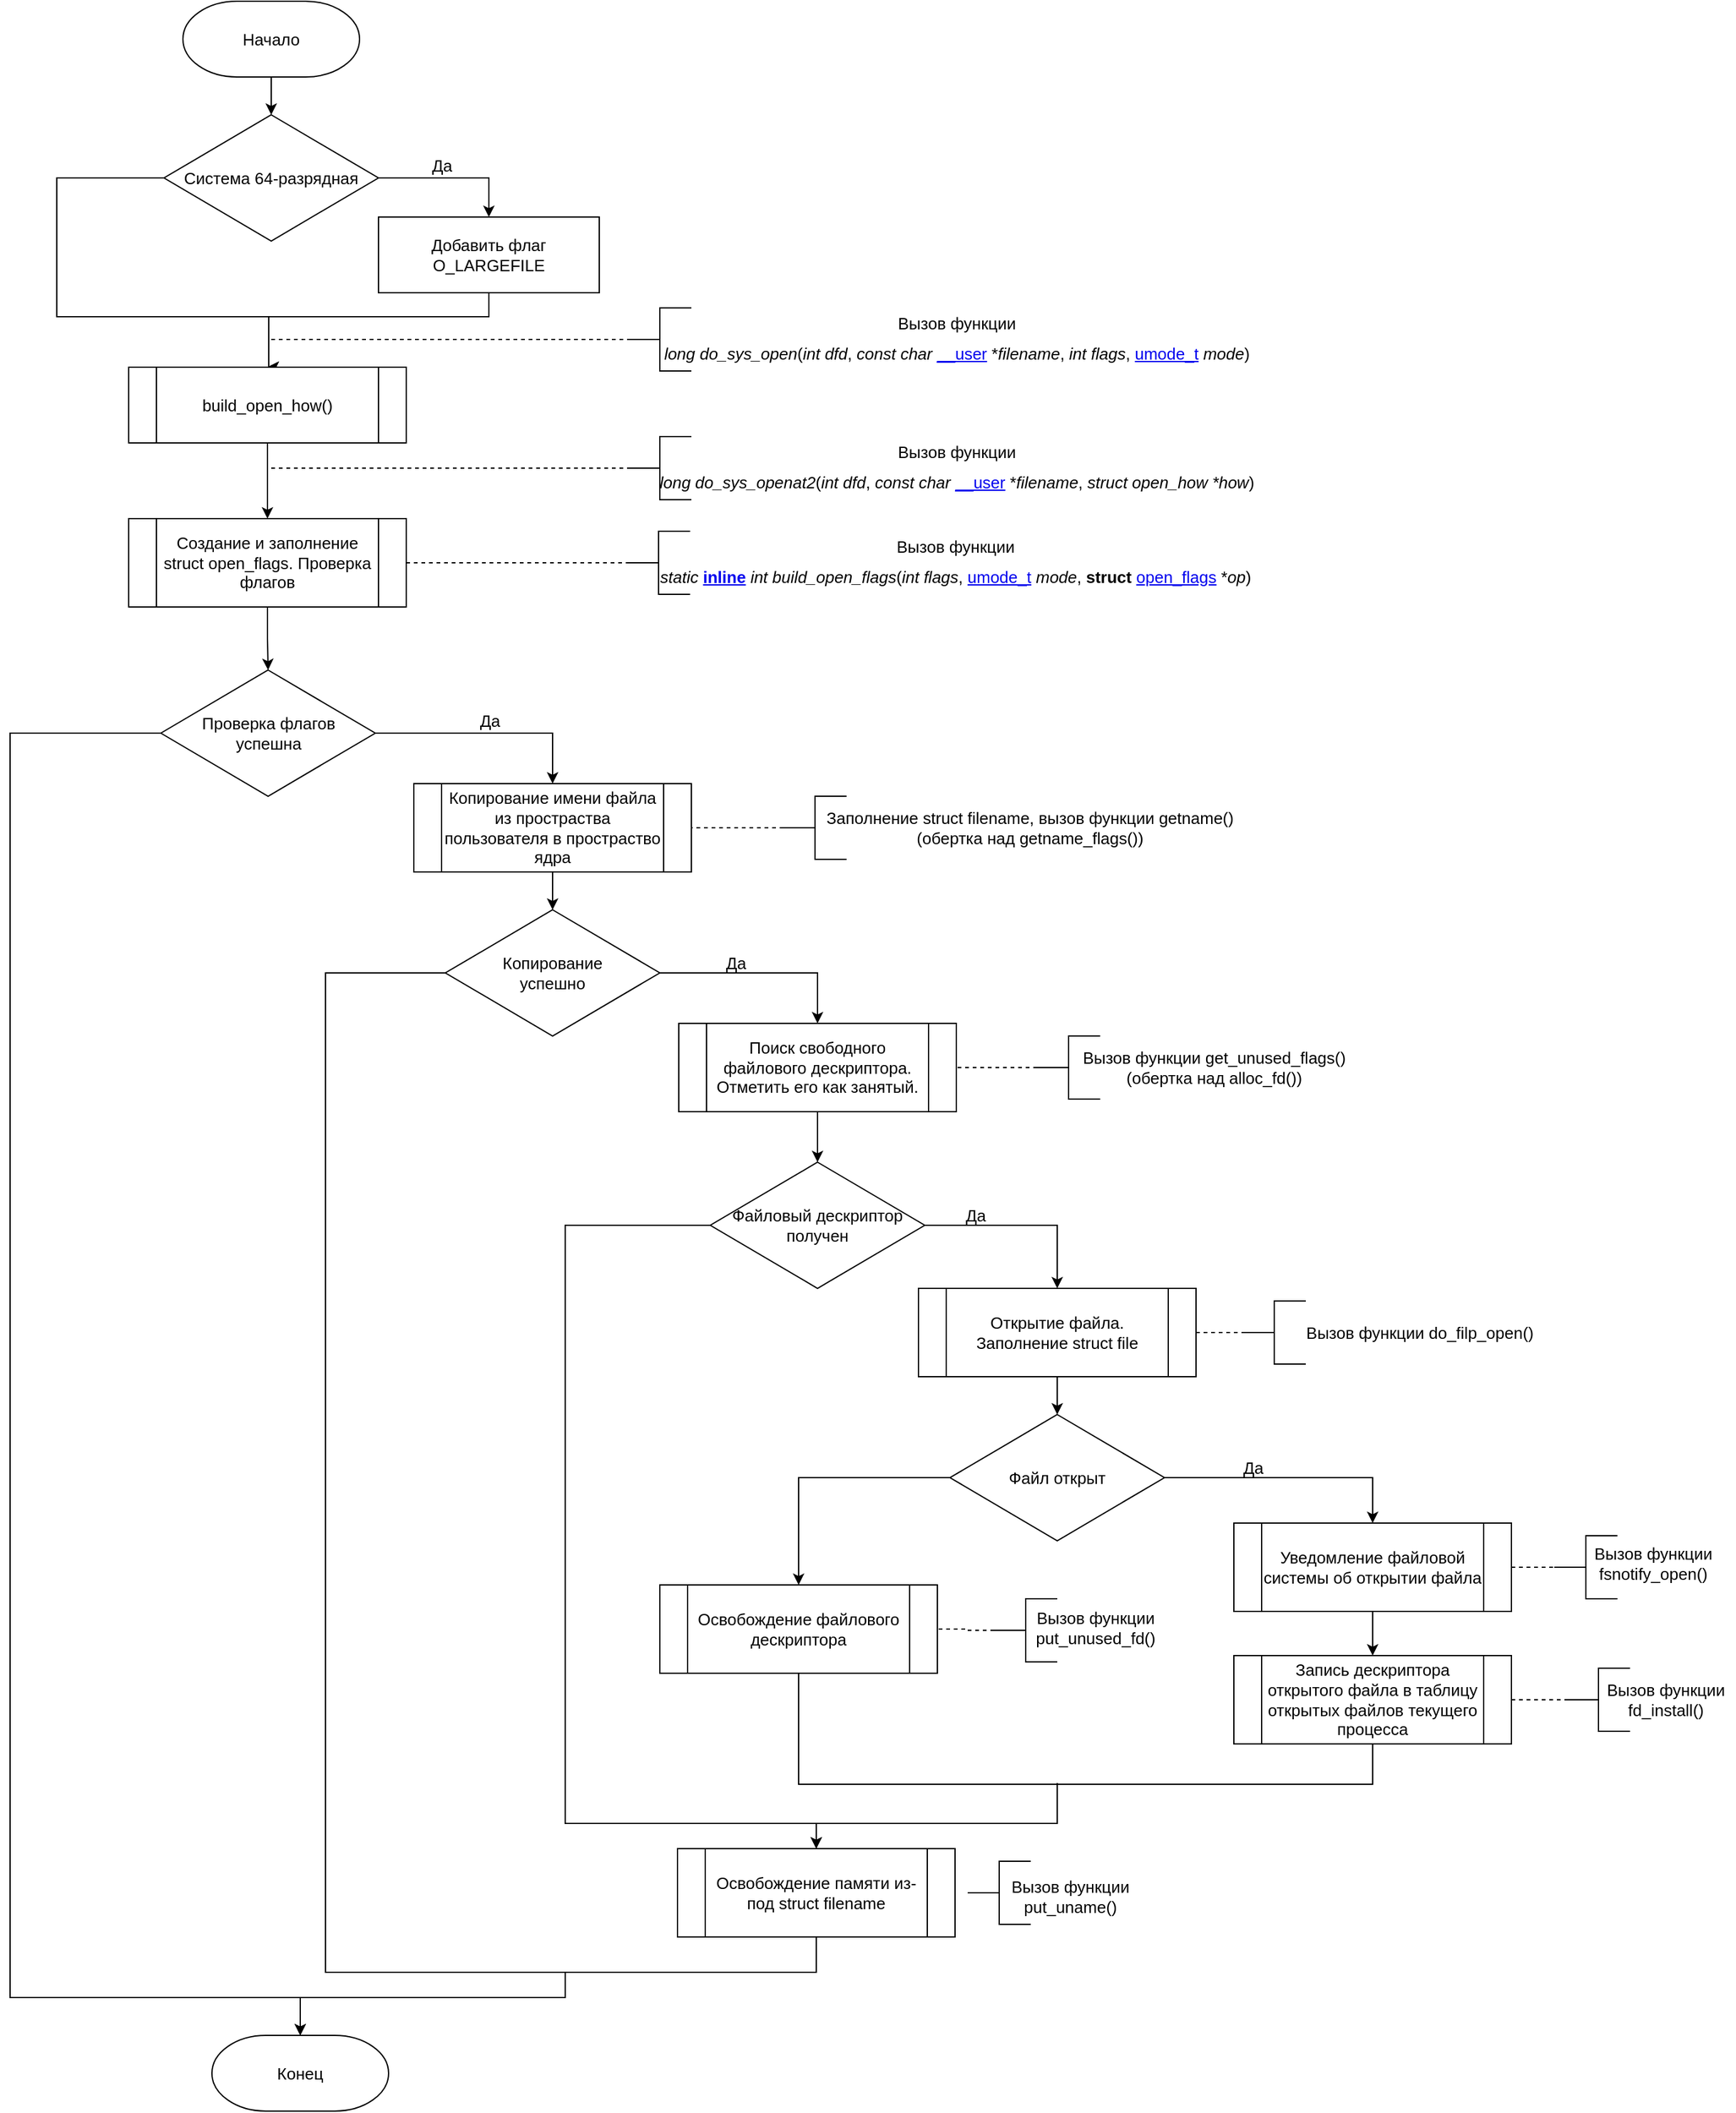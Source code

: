 <mxfile version="18.0.6" type="device" pages="6"><diagram id="1T3Qd6PUZwqI6noelTgx" name="Page-1"><mxGraphModel dx="1422" dy="878" grid="1" gridSize="10" guides="1" tooltips="1" connect="1" arrows="1" fold="1" page="1" pageScale="1" pageWidth="1100" pageHeight="850" math="0" shadow="0"><root><mxCell id="0"/><mxCell id="1" parent="0"/><mxCell id="epjngewq2weKz82KYWVs-6" style="edgeStyle=orthogonalEdgeStyle;rounded=0;orthogonalLoop=1;jettySize=auto;html=1;exitX=0.5;exitY=1;exitDx=0;exitDy=0;exitPerimeter=0;entryX=0.5;entryY=0;entryDx=0;entryDy=0;entryPerimeter=0;fontFamily=Helvetica;fontSize=13;" parent="1" source="epjngewq2weKz82KYWVs-1" target="epjngewq2weKz82KYWVs-4" edge="1"><mxGeometry relative="1" as="geometry"/></mxCell><mxCell id="epjngewq2weKz82KYWVs-1" value="Начало" style="strokeWidth=1;html=1;shape=mxgraph.flowchart.terminator;whiteSpace=wrap;fontSize=13;fontFamily=Helvetica;" parent="1" vertex="1"><mxGeometry x="177" y="8" width="140" height="60" as="geometry"/></mxCell><mxCell id="epjngewq2weKz82KYWVs-7" style="edgeStyle=orthogonalEdgeStyle;rounded=0;orthogonalLoop=1;jettySize=auto;html=1;exitX=1;exitY=0.5;exitDx=0;exitDy=0;exitPerimeter=0;entryX=0.5;entryY=0;entryDx=0;entryDy=0;fontFamily=Helvetica;fontSize=13;" parent="1" source="epjngewq2weKz82KYWVs-4" target="epjngewq2weKz82KYWVs-5" edge="1"><mxGeometry relative="1" as="geometry"/></mxCell><mxCell id="epjngewq2weKz82KYWVs-12" style="edgeStyle=orthogonalEdgeStyle;rounded=0;orthogonalLoop=1;jettySize=auto;html=1;exitX=0;exitY=0.5;exitDx=0;exitDy=0;exitPerimeter=0;entryX=0.5;entryY=0;entryDx=0;entryDy=0;fontFamily=Helvetica;fontSize=13;" parent="1" source="epjngewq2weKz82KYWVs-4" target="epjngewq2weKz82KYWVs-10" edge="1"><mxGeometry relative="1" as="geometry"><Array as="points"><mxPoint x="77" y="148"/><mxPoint x="77" y="258"/><mxPoint x="245" y="258"/></Array></mxGeometry></mxCell><mxCell id="epjngewq2weKz82KYWVs-4" value="Система 64-разрядная" style="strokeWidth=1;html=1;shape=mxgraph.flowchart.decision;whiteSpace=wrap;fontFamily=Helvetica;fontSize=13;" parent="1" vertex="1"><mxGeometry x="162" y="98" width="170" height="100" as="geometry"/></mxCell><mxCell id="epjngewq2weKz82KYWVs-11" style="edgeStyle=orthogonalEdgeStyle;rounded=0;orthogonalLoop=1;jettySize=auto;html=1;exitX=0.5;exitY=1;exitDx=0;exitDy=0;entryX=0.5;entryY=0;entryDx=0;entryDy=0;fontFamily=Helvetica;fontSize=13;" parent="1" source="epjngewq2weKz82KYWVs-5" target="epjngewq2weKz82KYWVs-10" edge="1"><mxGeometry relative="1" as="geometry"><Array as="points"><mxPoint x="420" y="258"/><mxPoint x="245" y="258"/></Array></mxGeometry></mxCell><mxCell id="epjngewq2weKz82KYWVs-5" value="Добавить флаг O_LARGEFILE" style="rounded=0;whiteSpace=wrap;html=1;fontFamily=Helvetica;fontSize=13;strokeWidth=1;" parent="1" vertex="1"><mxGeometry x="332" y="179" width="175" height="60" as="geometry"/></mxCell><mxCell id="epjngewq2weKz82KYWVs-8" value="Да" style="text;html=1;align=center;verticalAlign=middle;resizable=0;points=[];autosize=1;strokeColor=none;fillColor=none;fontSize=13;fontFamily=Helvetica;" parent="1" vertex="1"><mxGeometry x="367" y="128" width="30" height="20" as="geometry"/></mxCell><mxCell id="epjngewq2weKz82KYWVs-40" style="edgeStyle=orthogonalEdgeStyle;rounded=0;orthogonalLoop=1;jettySize=auto;html=1;exitX=0.5;exitY=1;exitDx=0;exitDy=0;fontFamily=Helvetica;fontSize=13;endArrow=classic;endFill=1;entryX=0.5;entryY=0;entryDx=0;entryDy=0;" parent="1" source="epjngewq2weKz82KYWVs-10" target="epjngewq2weKz82KYWVs-66" edge="1"><mxGeometry relative="1" as="geometry"><mxPoint x="244.5" y="440" as="targetPoint"/></mxGeometry></mxCell><mxCell id="epjngewq2weKz82KYWVs-10" value="build_open_how()" style="shape=process;whiteSpace=wrap;html=1;backgroundOutline=1;fontFamily=Helvetica;fontSize=13;strokeWidth=1;" parent="1" vertex="1"><mxGeometry x="134" y="298" width="220" height="60" as="geometry"/></mxCell><mxCell id="epjngewq2weKz82KYWVs-45" value="" style="strokeWidth=1;html=1;shape=mxgraph.flowchart.annotation_2;align=left;labelPosition=right;pointerEvents=1;fontFamily=Helvetica;fontSize=13;" parent="1" vertex="1"><mxGeometry x="530" y="251" width="50" height="50" as="geometry"/></mxCell><mxCell id="epjngewq2weKz82KYWVs-46" value="Вызов функции &lt;br style=&quot;font-size: 13px;&quot;&gt;&lt;table class=&quot;code&quot; style=&quot;font-size: 13px;&quot;&gt;&lt;tbody style=&quot;font-size: 13px;&quot;&gt;&lt;tr style=&quot;font-size: 13px;&quot;&gt;&lt;td style=&quot;font-size: 13px;&quot;&gt;&lt;/td&gt;&lt;/tr&gt;&lt;tr style=&quot;font-size: 13px;&quot;&gt;&lt;/tr&gt;&lt;/tbody&gt;&lt;/table&gt;&lt;em style=&quot;font-size: 13px;&quot;&gt;long&lt;/em&gt; &lt;dfn data-ref-filename=&quot;do_sys_open&quot; data-ref=&quot;do_sys_open&quot; id=&quot;do_sys_open&quot; class=&quot;decl def fn highlight&quot; style=&quot;font-size: 13px;&quot;&gt;do_sys_open&lt;/dfn&gt;(&lt;em style=&quot;font-size: 13px;&quot;&gt;int&lt;/em&gt; &lt;dfn data-ref-filename=&quot;333dfd&quot; data-ref=&quot;333dfd&quot; data-type=&quot;int&quot; title=&quot;dfd&quot; id=&quot;333dfd&quot; class=&quot;local col3 decl&quot; style=&quot;font-size: 13px;&quot;&gt;dfd&lt;/dfn&gt;, &lt;em style=&quot;font-size: 13px;&quot;&gt;const&lt;/em&gt; &lt;em style=&quot;font-size: 13px;&quot;&gt;char&lt;/em&gt; &lt;a data-ref=&quot;_M/__user&quot; href=&quot;https://code.woboq.org/linux/linux/include/linux/compiler_types.h.html#28&quot; class=&quot;macro&quot; style=&quot;font-size: 13px;&quot;&gt;__user&lt;/a&gt; *&lt;dfn data-ref-filename=&quot;334filename&quot; data-ref=&quot;334filename&quot; data-type=&quot;const char *&quot; id=&quot;334filename&quot; class=&quot;local col4 decl&quot; style=&quot;font-size: 13px;&quot;&gt;filename&lt;/dfn&gt;, &lt;em style=&quot;font-size: 13px;&quot;&gt;int&lt;/em&gt; &lt;dfn data-ref-filename=&quot;335flags&quot; data-ref=&quot;335flags&quot; data-type=&quot;int&quot; id=&quot;335flags&quot; class=&quot;local col5 decl&quot; style=&quot;font-size: 13px;&quot;&gt;flags&lt;/dfn&gt;, &lt;a data-ref-filename=&quot;umode_t&quot; data-ref=&quot;umode_t&quot; data-type=&quot;unsigned short&quot; href=&quot;https://code.woboq.org/linux/linux/include/linux/types.h.html#umode_t&quot; class=&quot;typedef&quot; style=&quot;font-size: 13px;&quot;&gt;umode_t&lt;/a&gt; &lt;dfn data-ref-filename=&quot;336mode&quot; data-ref=&quot;336mode&quot; data-type=&quot;umode_t&quot; title=&quot;mode&quot; id=&quot;336mode&quot; class=&quot;local col6 decl&quot; style=&quot;font-size: 13px;&quot;&gt;mode&lt;/dfn&gt;)" style="text;html=1;align=center;verticalAlign=middle;resizable=0;points=[];autosize=1;strokeColor=none;fillColor=none;fontSize=13;fontFamily=Helvetica;" parent="1" vertex="1"><mxGeometry x="550" y="250" width="480" height="50" as="geometry"/></mxCell><mxCell id="epjngewq2weKz82KYWVs-47" value="" style="endArrow=none;dashed=1;html=1;rounded=0;fontFamily=Helvetica;fontSize=13;" parent="1" edge="1"><mxGeometry width="50" height="50" relative="1" as="geometry"><mxPoint x="247" y="276" as="sourcePoint"/><mxPoint x="530" y="276" as="targetPoint"/></mxGeometry></mxCell><mxCell id="epjngewq2weKz82KYWVs-63" value="" style="endArrow=none;dashed=1;html=1;rounded=0;fontFamily=Helvetica;fontSize=13;" parent="1" edge="1"><mxGeometry width="50" height="50" relative="1" as="geometry"><mxPoint x="247" y="378" as="sourcePoint"/><mxPoint x="530" y="378" as="targetPoint"/></mxGeometry></mxCell><mxCell id="epjngewq2weKz82KYWVs-64" value="" style="strokeWidth=1;html=1;shape=mxgraph.flowchart.annotation_2;align=left;labelPosition=right;pointerEvents=1;fontFamily=Helvetica;fontSize=13;" parent="1" vertex="1"><mxGeometry x="530" y="353" width="50" height="50" as="geometry"/></mxCell><mxCell id="epjngewq2weKz82KYWVs-65" value="Вызов функции &lt;br style=&quot;font-size: 13px;&quot;&gt;&lt;table class=&quot;code&quot; style=&quot;font-size: 13px;&quot;&gt;&lt;tbody style=&quot;font-size: 13px;&quot;&gt;&lt;tr style=&quot;font-size: 13px;&quot;&gt;&lt;td style=&quot;font-size: 13px;&quot;&gt;&lt;/td&gt;&lt;/tr&gt;&lt;tr style=&quot;font-size: 13px;&quot;&gt;&lt;/tr&gt;&lt;/tbody&gt;&lt;/table&gt;&lt;em style=&quot;font-size: 13px;&quot;&gt;long&lt;/em&gt; &lt;dfn class=&quot;decl def fn highlight&quot; id=&quot;do_sys_open&quot; data-ref=&quot;do_sys_open&quot; data-ref-filename=&quot;do_sys_open&quot; style=&quot;font-size: 13px;&quot;&gt;do_sys_openat2&lt;/dfn&gt;(&lt;em style=&quot;font-size: 13px;&quot;&gt;int&lt;/em&gt; &lt;dfn class=&quot;local col3 decl&quot; id=&quot;333dfd&quot; title=&quot;dfd&quot; data-type=&quot;int&quot; data-ref=&quot;333dfd&quot; data-ref-filename=&quot;333dfd&quot; style=&quot;font-size: 13px;&quot;&gt;dfd&lt;/dfn&gt;, &lt;em style=&quot;font-size: 13px;&quot;&gt;const&lt;/em&gt; &lt;em style=&quot;font-size: 13px;&quot;&gt;char&lt;/em&gt; &lt;a class=&quot;macro&quot; href=&quot;https://code.woboq.org/linux/linux/include/linux/compiler_types.h.html#28&quot; data-ref=&quot;_M/__user&quot; style=&quot;font-size: 13px;&quot;&gt;__user&lt;/a&gt; *&lt;dfn class=&quot;local col4 decl&quot; id=&quot;334filename&quot; data-type=&quot;const char *&quot; data-ref=&quot;334filename&quot; data-ref-filename=&quot;334filename&quot; style=&quot;font-size: 13px;&quot;&gt;filename&lt;/dfn&gt;, &lt;i style=&quot;font-size: 13px;&quot;&gt;struct open_how *how&lt;/i&gt;)" style="text;html=1;align=center;verticalAlign=middle;resizable=0;points=[];autosize=1;strokeColor=none;fillColor=none;fontSize=13;fontFamily=Helvetica;" parent="1" vertex="1"><mxGeometry x="545" y="352" width="490" height="50" as="geometry"/></mxCell><mxCell id="epjngewq2weKz82KYWVs-68" style="edgeStyle=orthogonalEdgeStyle;rounded=0;orthogonalLoop=1;jettySize=auto;html=1;exitX=0.5;exitY=1;exitDx=0;exitDy=0;fontFamily=Helvetica;fontSize=13;endArrow=classic;endFill=1;" parent="1" source="epjngewq2weKz82KYWVs-66" target="epjngewq2weKz82KYWVs-67" edge="1"><mxGeometry relative="1" as="geometry"/></mxCell><mxCell id="epjngewq2weKz82KYWVs-66" value="Создание и заполнение struct open_flags. Проверка флагов" style="shape=process;whiteSpace=wrap;html=1;backgroundOutline=1;fontFamily=Helvetica;fontSize=13;strokeWidth=1;" parent="1" vertex="1"><mxGeometry x="134" y="418" width="220" height="70" as="geometry"/></mxCell><mxCell id="epjngewq2weKz82KYWVs-73" style="edgeStyle=orthogonalEdgeStyle;rounded=0;orthogonalLoop=1;jettySize=auto;html=1;exitX=1;exitY=0.5;exitDx=0;exitDy=0;exitPerimeter=0;entryX=0.5;entryY=0;entryDx=0;entryDy=0;fontFamily=Helvetica;fontSize=13;endArrow=classic;endFill=1;" parent="1" source="epjngewq2weKz82KYWVs-67" target="epjngewq2weKz82KYWVs-72" edge="1"><mxGeometry relative="1" as="geometry"/></mxCell><mxCell id="epjngewq2weKz82KYWVs-107" style="edgeStyle=orthogonalEdgeStyle;rounded=0;orthogonalLoop=1;jettySize=auto;html=1;exitX=0;exitY=0.5;exitDx=0;exitDy=0;exitPerimeter=0;fontFamily=Helvetica;fontSize=13;endArrow=classic;endFill=1;entryX=0.5;entryY=0;entryDx=0;entryDy=0;entryPerimeter=0;" parent="1" source="epjngewq2weKz82KYWVs-67" target="epjngewq2weKz82KYWVs-75" edge="1"><mxGeometry relative="1" as="geometry"><mxPoint x="159.5" y="539" as="sourcePoint"/><Array as="points"><mxPoint x="40" y="588"/><mxPoint x="40" y="1590"/><mxPoint x="270" y="1590"/></Array></mxGeometry></mxCell><mxCell id="epjngewq2weKz82KYWVs-67" value="Проверка флагов &lt;br style=&quot;font-size: 13px;&quot;&gt;успешна" style="strokeWidth=1;html=1;shape=mxgraph.flowchart.decision;whiteSpace=wrap;fontFamily=Helvetica;fontSize=13;" parent="1" vertex="1"><mxGeometry x="159.5" y="538" width="170" height="100" as="geometry"/></mxCell><mxCell id="epjngewq2weKz82KYWVs-69" value="" style="endArrow=none;dashed=1;html=1;rounded=0;fontFamily=Helvetica;fontSize=13;exitX=1;exitY=0.5;exitDx=0;exitDy=0;entryX=0;entryY=0.5;entryDx=0;entryDy=0;entryPerimeter=0;" parent="1" source="epjngewq2weKz82KYWVs-66" target="epjngewq2weKz82KYWVs-70" edge="1"><mxGeometry width="50" height="50" relative="1" as="geometry"><mxPoint x="247" y="508" as="sourcePoint"/><mxPoint x="530" y="508" as="targetPoint"/></mxGeometry></mxCell><mxCell id="epjngewq2weKz82KYWVs-70" value="" style="strokeWidth=1;html=1;shape=mxgraph.flowchart.annotation_2;align=left;labelPosition=right;pointerEvents=1;fontFamily=Helvetica;fontSize=13;" parent="1" vertex="1"><mxGeometry x="529" y="428" width="50" height="50" as="geometry"/></mxCell><mxCell id="epjngewq2weKz82KYWVs-71" value="Вызов функции &lt;br style=&quot;font-size: 13px;&quot;&gt;&lt;table class=&quot;code&quot; style=&quot;font-size: 13px;&quot;&gt;&lt;tbody style=&quot;font-size: 13px;&quot;&gt;&lt;tr style=&quot;font-size: 13px;&quot;&gt;&lt;td style=&quot;font-size: 13px;&quot;&gt;&lt;/td&gt;&lt;/tr&gt;&lt;tr style=&quot;font-size: 13px;&quot;&gt;&lt;/tr&gt;&lt;/tbody&gt;&lt;/table&gt;&lt;em style=&quot;font-size: 13px;&quot;&gt;static&lt;/em&gt; &lt;a data-ref=&quot;_M/inline&quot; href=&quot;https://code.woboq.org/linux/linux/include/linux/compiler_types.h.html#148&quot; class=&quot;macro highlight&quot; style=&quot;font-size: 13px;&quot;&gt;&lt;b style=&quot;font-size: 13px;&quot;&gt;inline&lt;/b&gt;&lt;/a&gt; &lt;em style=&quot;font-size: 13px;&quot;&gt;int&lt;/em&gt; &lt;dfn data-ref-filename=&quot;build_open_flags&quot; data-ref=&quot;build_open_flags&quot; data-type=&quot;int build_open_flags(int flags, umode_t mode, struct open_flags * op)&quot; title=&quot;build_open_flags&quot; id=&quot;build_open_flags&quot; class=&quot;tu decl def fn&quot; style=&quot;font-size: 13px;&quot;&gt;build_open_flags&lt;/dfn&gt;(&lt;em style=&quot;font-size: 13px;&quot;&gt;int&lt;/em&gt; &lt;dfn data-ref-filename=&quot;311flags&quot; data-ref=&quot;311flags&quot; data-type=&quot;int&quot; title=&quot;flags&quot; id=&quot;311flags&quot; class=&quot;local col1 decl&quot; style=&quot;font-size: 13px;&quot;&gt;flags&lt;/dfn&gt;, &lt;a data-ref-filename=&quot;umode_t&quot; data-ref=&quot;umode_t&quot; data-type=&quot;unsigned short&quot; title=&quot;umode_t&quot; href=&quot;https://code.woboq.org/linux/linux/include/linux/types.h.html#umode_t&quot; class=&quot;typedef&quot; style=&quot;font-size: 13px;&quot;&gt;umode_t&lt;/a&gt; &lt;dfn data-ref-filename=&quot;312mode&quot; data-ref=&quot;312mode&quot; data-type=&quot;umode_t&quot; title=&quot;mode&quot; id=&quot;312mode&quot; class=&quot;local col2 decl&quot; style=&quot;font-size: 13px;&quot;&gt;mode&lt;/dfn&gt;, &lt;b style=&quot;font-size: 13px;&quot;&gt;struct&lt;/b&gt; &lt;a data-ref-filename=&quot;open_flags&quot; data-ref=&quot;open_flags&quot; title=&quot;open_flags&quot; href=&quot;https://code.woboq.org/linux/linux/fs/internal.h.html#open_flags&quot; class=&quot;type&quot; style=&quot;font-size: 13px;&quot;&gt;open_flags&lt;/a&gt; *&lt;dfn data-ref-filename=&quot;313op&quot; data-ref=&quot;313op&quot; data-type=&quot;struct open_flags *&quot; title=&quot;op&quot; id=&quot;313op&quot; class=&quot;local col3 decl&quot; style=&quot;font-size: 13px;&quot;&gt;op&lt;/dfn&gt;)" style="text;html=1;align=center;verticalAlign=middle;resizable=0;points=[];autosize=1;strokeColor=none;fillColor=none;fontSize=13;fontFamily=Helvetica;" parent="1" vertex="1"><mxGeometry x="549" y="427" width="480" height="50" as="geometry"/></mxCell><mxCell id="epjngewq2weKz82KYWVs-77" style="edgeStyle=orthogonalEdgeStyle;rounded=0;orthogonalLoop=1;jettySize=auto;html=1;exitX=0.5;exitY=1;exitDx=0;exitDy=0;entryX=0.5;entryY=0;entryDx=0;entryDy=0;entryPerimeter=0;fontFamily=Helvetica;fontSize=13;endArrow=classic;endFill=1;" parent="1" source="epjngewq2weKz82KYWVs-72" target="epjngewq2weKz82KYWVs-76" edge="1"><mxGeometry relative="1" as="geometry"/></mxCell><mxCell id="epjngewq2weKz82KYWVs-72" value="Копирование имени файла из простраства пользователя в простраство ядра" style="shape=process;whiteSpace=wrap;html=1;backgroundOutline=1;fontFamily=Helvetica;fontSize=13;strokeWidth=1;" parent="1" vertex="1"><mxGeometry x="360" y="628" width="220" height="70" as="geometry"/></mxCell><mxCell id="epjngewq2weKz82KYWVs-74" value="Да" style="text;html=1;align=center;verticalAlign=middle;resizable=0;points=[];autosize=1;strokeColor=none;fillColor=none;fontSize=13;fontFamily=Helvetica;" parent="1" vertex="1"><mxGeometry x="404.5" y="568" width="30" height="20" as="geometry"/></mxCell><mxCell id="epjngewq2weKz82KYWVs-75" value="Конец" style="strokeWidth=1;html=1;shape=mxgraph.flowchart.terminator;whiteSpace=wrap;fontSize=13;fontFamily=Helvetica;" parent="1" vertex="1"><mxGeometry x="200" y="1620" width="140" height="60" as="geometry"/></mxCell><mxCell id="epjngewq2weKz82KYWVs-82" style="edgeStyle=orthogonalEdgeStyle;rounded=0;orthogonalLoop=1;jettySize=auto;html=1;exitX=1;exitY=0.5;exitDx=0;exitDy=0;exitPerimeter=0;entryX=0.5;entryY=0;entryDx=0;entryDy=0;fontFamily=Helvetica;fontSize=13;endArrow=classic;endFill=1;" parent="1" source="epjngewq2weKz82KYWVs-76" target="epjngewq2weKz82KYWVs-78" edge="1"><mxGeometry relative="1" as="geometry"/></mxCell><mxCell id="epjngewq2weKz82KYWVs-113" style="edgeStyle=orthogonalEdgeStyle;rounded=0;orthogonalLoop=1;jettySize=auto;html=1;exitX=0;exitY=0.5;exitDx=0;exitDy=0;exitPerimeter=0;entryX=0.5;entryY=1;entryDx=0;entryDy=0;fontFamily=Helvetica;fontSize=13;endArrow=none;endFill=0;" parent="1" source="epjngewq2weKz82KYWVs-76" target="epjngewq2weKz82KYWVs-89" edge="1"><mxGeometry relative="1" as="geometry"><Array as="points"><mxPoint x="290" y="778"/><mxPoint x="290" y="1570"/><mxPoint x="679" y="1570"/></Array></mxGeometry></mxCell><mxCell id="epjngewq2weKz82KYWVs-76" value="Копирование &lt;br style=&quot;font-size: 13px;&quot;&gt;успешно" style="strokeWidth=1;html=1;shape=mxgraph.flowchart.decision;whiteSpace=wrap;fontFamily=Helvetica;fontSize=13;" parent="1" vertex="1"><mxGeometry x="385" y="728" width="170" height="100" as="geometry"/></mxCell><mxCell id="epjngewq2weKz82KYWVs-83" style="edgeStyle=orthogonalEdgeStyle;rounded=0;orthogonalLoop=1;jettySize=auto;html=1;exitX=0.5;exitY=1;exitDx=0;exitDy=0;fontFamily=Helvetica;fontSize=13;endArrow=classic;endFill=1;" parent="1" source="epjngewq2weKz82KYWVs-78" target="epjngewq2weKz82KYWVs-79" edge="1"><mxGeometry relative="1" as="geometry"/></mxCell><mxCell id="epjngewq2weKz82KYWVs-78" value="Поиск свободного файлового дескриптора. Отметить его как занятый." style="shape=process;whiteSpace=wrap;html=1;backgroundOutline=1;fontFamily=Helvetica;fontSize=13;strokeWidth=1;" parent="1" vertex="1"><mxGeometry x="570" y="818" width="220" height="70" as="geometry"/></mxCell><mxCell id="epjngewq2weKz82KYWVs-84" style="edgeStyle=orthogonalEdgeStyle;rounded=0;orthogonalLoop=1;jettySize=auto;html=1;exitX=1;exitY=0.5;exitDx=0;exitDy=0;exitPerimeter=0;fontFamily=Helvetica;fontSize=13;endArrow=classic;endFill=1;" parent="1" source="epjngewq2weKz82KYWVs-79" target="epjngewq2weKz82KYWVs-80" edge="1"><mxGeometry relative="1" as="geometry"/></mxCell><mxCell id="epjngewq2weKz82KYWVs-111" style="edgeStyle=orthogonalEdgeStyle;rounded=0;orthogonalLoop=1;jettySize=auto;html=1;exitX=0;exitY=0.5;exitDx=0;exitDy=0;exitPerimeter=0;fontFamily=Helvetica;fontSize=13;endArrow=classic;endFill=1;" parent="1" source="epjngewq2weKz82KYWVs-79" target="epjngewq2weKz82KYWVs-89" edge="1"><mxGeometry relative="1" as="geometry"><mxPoint x="595" y="930" as="sourcePoint"/><Array as="points"><mxPoint x="480" y="978"/><mxPoint x="480" y="1452"/><mxPoint x="679" y="1452"/></Array></mxGeometry></mxCell><mxCell id="epjngewq2weKz82KYWVs-79" value="Файловый дескриптор получен" style="strokeWidth=1;html=1;shape=mxgraph.flowchart.decision;whiteSpace=wrap;fontFamily=Helvetica;fontSize=13;" parent="1" vertex="1"><mxGeometry x="595" y="928" width="170" height="100" as="geometry"/></mxCell><mxCell id="epjngewq2weKz82KYWVs-85" style="edgeStyle=orthogonalEdgeStyle;rounded=0;orthogonalLoop=1;jettySize=auto;html=1;exitX=0.5;exitY=1;exitDx=0;exitDy=0;entryX=0.5;entryY=0;entryDx=0;entryDy=0;entryPerimeter=0;fontFamily=Helvetica;fontSize=13;endArrow=classic;endFill=1;" parent="1" source="epjngewq2weKz82KYWVs-80" target="epjngewq2weKz82KYWVs-81" edge="1"><mxGeometry relative="1" as="geometry"/></mxCell><mxCell id="epjngewq2weKz82KYWVs-117" style="edgeStyle=orthogonalEdgeStyle;rounded=0;orthogonalLoop=1;jettySize=auto;html=1;exitX=1;exitY=0.5;exitDx=0;exitDy=0;entryX=0;entryY=0.5;entryDx=0;entryDy=0;entryPerimeter=0;dashed=1;fontFamily=Helvetica;fontSize=13;endArrow=none;endFill=0;" parent="1" source="epjngewq2weKz82KYWVs-80" target="epjngewq2weKz82KYWVs-96" edge="1"><mxGeometry relative="1" as="geometry"/></mxCell><mxCell id="epjngewq2weKz82KYWVs-80" value="Открытие файла. Заполнение struct file" style="shape=process;whiteSpace=wrap;html=1;backgroundOutline=1;fontFamily=Helvetica;fontSize=13;strokeWidth=1;" parent="1" vertex="1"><mxGeometry x="760" y="1028" width="220" height="70" as="geometry"/></mxCell><mxCell id="epjngewq2weKz82KYWVs-90" style="edgeStyle=orthogonalEdgeStyle;rounded=0;orthogonalLoop=1;jettySize=auto;html=1;exitX=1;exitY=0.5;exitDx=0;exitDy=0;exitPerimeter=0;fontFamily=Helvetica;fontSize=13;endArrow=classic;endFill=1;entryX=0.5;entryY=0;entryDx=0;entryDy=0;" parent="1" source="epjngewq2weKz82KYWVs-81" target="epjngewq2weKz82KYWVs-87" edge="1"><mxGeometry relative="1" as="geometry"/></mxCell><mxCell id="epjngewq2weKz82KYWVs-91" style="edgeStyle=orthogonalEdgeStyle;rounded=0;orthogonalLoop=1;jettySize=auto;html=1;exitX=0;exitY=0.5;exitDx=0;exitDy=0;exitPerimeter=0;entryX=0.5;entryY=0;entryDx=0;entryDy=0;fontFamily=Helvetica;fontSize=13;endArrow=classic;endFill=1;" parent="1" source="epjngewq2weKz82KYWVs-81" target="epjngewq2weKz82KYWVs-86" edge="1"><mxGeometry relative="1" as="geometry"/></mxCell><mxCell id="epjngewq2weKz82KYWVs-81" value="Файл открыт" style="strokeWidth=1;html=1;shape=mxgraph.flowchart.decision;whiteSpace=wrap;fontFamily=Helvetica;fontSize=13;" parent="1" vertex="1"><mxGeometry x="785" y="1128" width="170" height="100" as="geometry"/></mxCell><mxCell id="epjngewq2weKz82KYWVs-110" style="edgeStyle=orthogonalEdgeStyle;rounded=0;orthogonalLoop=1;jettySize=auto;html=1;exitX=0.5;exitY=1;exitDx=0;exitDy=0;entryX=0.5;entryY=1;entryDx=0;entryDy=0;fontFamily=Helvetica;fontSize=13;endArrow=none;endFill=0;" parent="1" source="epjngewq2weKz82KYWVs-86" target="epjngewq2weKz82KYWVs-88" edge="1"><mxGeometry relative="1" as="geometry"><Array as="points"><mxPoint x="665" y="1421"/><mxPoint x="1120" y="1421"/></Array></mxGeometry></mxCell><mxCell id="epjngewq2weKz82KYWVs-86" value="Освобождение файлового дескриптора" style="shape=process;whiteSpace=wrap;html=1;backgroundOutline=1;fontFamily=Helvetica;fontSize=13;strokeWidth=1;" parent="1" vertex="1"><mxGeometry x="555" y="1263" width="220" height="70" as="geometry"/></mxCell><mxCell id="epjngewq2weKz82KYWVs-109" style="edgeStyle=orthogonalEdgeStyle;rounded=0;orthogonalLoop=1;jettySize=auto;html=1;exitX=0.5;exitY=1;exitDx=0;exitDy=0;entryX=0.5;entryY=0;entryDx=0;entryDy=0;fontFamily=Helvetica;fontSize=13;endArrow=classic;endFill=1;" parent="1" source="epjngewq2weKz82KYWVs-87" target="epjngewq2weKz82KYWVs-88" edge="1"><mxGeometry relative="1" as="geometry"/></mxCell><mxCell id="epjngewq2weKz82KYWVs-118" style="edgeStyle=orthogonalEdgeStyle;rounded=0;orthogonalLoop=1;jettySize=auto;html=1;exitX=1;exitY=0.5;exitDx=0;exitDy=0;entryX=0;entryY=0.5;entryDx=0;entryDy=0;entryPerimeter=0;dashed=1;fontFamily=Helvetica;fontSize=13;endArrow=none;endFill=0;" parent="1" source="epjngewq2weKz82KYWVs-87" target="epjngewq2weKz82KYWVs-100" edge="1"><mxGeometry relative="1" as="geometry"/></mxCell><mxCell id="epjngewq2weKz82KYWVs-87" value="Уведомление файловой системы об открытии файла" style="shape=process;whiteSpace=wrap;html=1;backgroundOutline=1;fontFamily=Helvetica;fontSize=13;strokeWidth=1;" parent="1" vertex="1"><mxGeometry x="1010" y="1214" width="220" height="70" as="geometry"/></mxCell><mxCell id="epjngewq2weKz82KYWVs-119" style="edgeStyle=orthogonalEdgeStyle;rounded=0;orthogonalLoop=1;jettySize=auto;html=1;exitX=1;exitY=0.5;exitDx=0;exitDy=0;entryX=0;entryY=0.5;entryDx=0;entryDy=0;entryPerimeter=0;dashed=1;fontFamily=Helvetica;fontSize=13;endArrow=none;endFill=0;" parent="1" source="epjngewq2weKz82KYWVs-88" target="epjngewq2weKz82KYWVs-102" edge="1"><mxGeometry relative="1" as="geometry"/></mxCell><mxCell id="epjngewq2weKz82KYWVs-88" value="Запись дескриптора открытого файла в таблицу открытых файлов текущего процесса" style="shape=process;whiteSpace=wrap;html=1;backgroundOutline=1;fontFamily=Helvetica;fontSize=13;strokeWidth=1;" parent="1" vertex="1"><mxGeometry x="1010" y="1319" width="220" height="70" as="geometry"/></mxCell><mxCell id="epjngewq2weKz82KYWVs-89" value="Освобождение памяти из-под struct filename" style="shape=process;whiteSpace=wrap;html=1;backgroundOutline=1;fontFamily=Helvetica;fontSize=13;strokeWidth=1;" parent="1" vertex="1"><mxGeometry x="569" y="1472" width="220" height="70" as="geometry"/></mxCell><mxCell id="epjngewq2weKz82KYWVs-115" style="edgeStyle=orthogonalEdgeStyle;rounded=0;orthogonalLoop=1;jettySize=auto;html=1;exitX=0;exitY=0.5;exitDx=0;exitDy=0;exitPerimeter=0;entryX=1;entryY=0.5;entryDx=0;entryDy=0;fontFamily=Helvetica;fontSize=13;endArrow=none;endFill=0;dashed=1;" parent="1" source="epjngewq2weKz82KYWVs-92" target="epjngewq2weKz82KYWVs-72" edge="1"><mxGeometry relative="1" as="geometry"/></mxCell><mxCell id="epjngewq2weKz82KYWVs-92" value="" style="strokeWidth=1;html=1;shape=mxgraph.flowchart.annotation_2;align=left;labelPosition=right;pointerEvents=1;fontFamily=Helvetica;fontSize=13;" parent="1" vertex="1"><mxGeometry x="653" y="638" width="50" height="50" as="geometry"/></mxCell><mxCell id="epjngewq2weKz82KYWVs-93" value="Заполнение struct filename, вызов функции getname()&lt;br style=&quot;font-size: 13px;&quot;&gt;(обертка над getname_flags())" style="text;html=1;align=center;verticalAlign=middle;resizable=0;points=[];autosize=1;strokeColor=none;fillColor=none;fontSize=13;fontFamily=Helvetica;" parent="1" vertex="1"><mxGeometry x="678" y="643" width="340" height="40" as="geometry"/></mxCell><mxCell id="epjngewq2weKz82KYWVs-116" style="edgeStyle=orthogonalEdgeStyle;rounded=0;orthogonalLoop=1;jettySize=auto;html=1;exitX=0;exitY=0.5;exitDx=0;exitDy=0;exitPerimeter=0;dashed=1;fontFamily=Helvetica;fontSize=13;endArrow=none;endFill=0;" parent="1" source="epjngewq2weKz82KYWVs-94" target="epjngewq2weKz82KYWVs-78" edge="1"><mxGeometry relative="1" as="geometry"/></mxCell><mxCell id="epjngewq2weKz82KYWVs-94" value="" style="strokeWidth=1;html=1;shape=mxgraph.flowchart.annotation_2;align=left;labelPosition=right;pointerEvents=1;fontFamily=Helvetica;fontSize=13;" parent="1" vertex="1"><mxGeometry x="854" y="828" width="50" height="50" as="geometry"/></mxCell><mxCell id="epjngewq2weKz82KYWVs-95" value="Вызов функции get_unused_flags()&lt;br style=&quot;font-size: 13px;&quot;&gt;(обертка над alloc_fd())" style="text;html=1;align=center;verticalAlign=middle;resizable=0;points=[];autosize=1;strokeColor=none;fillColor=none;fontSize=13;fontFamily=Helvetica;" parent="1" vertex="1"><mxGeometry x="884" y="833" width="220" height="40" as="geometry"/></mxCell><mxCell id="epjngewq2weKz82KYWVs-96" value="" style="strokeWidth=1;html=1;shape=mxgraph.flowchart.annotation_2;align=left;labelPosition=right;pointerEvents=1;fontFamily=Helvetica;fontSize=13;" parent="1" vertex="1"><mxGeometry x="1017" y="1038" width="50" height="50" as="geometry"/></mxCell><mxCell id="epjngewq2weKz82KYWVs-97" value="Вызов функции do_filp_open()" style="text;html=1;align=center;verticalAlign=middle;resizable=0;points=[];autosize=1;strokeColor=none;fillColor=none;fontSize=13;fontFamily=Helvetica;" parent="1" vertex="1"><mxGeometry x="1057" y="1053" width="200" height="20" as="geometry"/></mxCell><mxCell id="epjngewq2weKz82KYWVs-120" style="edgeStyle=orthogonalEdgeStyle;rounded=0;orthogonalLoop=1;jettySize=auto;html=1;exitX=0;exitY=0.5;exitDx=0;exitDy=0;exitPerimeter=0;entryX=1;entryY=0.5;entryDx=0;entryDy=0;dashed=1;fontFamily=Helvetica;fontSize=13;endArrow=none;endFill=0;" parent="1" source="epjngewq2weKz82KYWVs-98" target="epjngewq2weKz82KYWVs-86" edge="1"><mxGeometry relative="1" as="geometry"/></mxCell><mxCell id="epjngewq2weKz82KYWVs-98" value="" style="strokeWidth=1;html=1;shape=mxgraph.flowchart.annotation_2;align=left;labelPosition=right;pointerEvents=1;fontFamily=Helvetica;fontSize=13;" parent="1" vertex="1"><mxGeometry x="820" y="1274" width="50" height="50" as="geometry"/></mxCell><mxCell id="epjngewq2weKz82KYWVs-99" value="Вызов функции &lt;br style=&quot;font-size: 13px;&quot;&gt;put_unused_fd()" style="text;html=1;align=center;verticalAlign=middle;resizable=0;points=[];autosize=1;strokeColor=none;fillColor=none;fontSize=13;fontFamily=Helvetica;" parent="1" vertex="1"><mxGeometry x="845" y="1277" width="110" height="40" as="geometry"/></mxCell><mxCell id="epjngewq2weKz82KYWVs-100" value="" style="strokeWidth=1;html=1;shape=mxgraph.flowchart.annotation_2;align=left;labelPosition=right;pointerEvents=1;fontFamily=Helvetica;fontSize=13;" parent="1" vertex="1"><mxGeometry x="1264" y="1224" width="50" height="50" as="geometry"/></mxCell><mxCell id="epjngewq2weKz82KYWVs-101" value="Вызов функции &lt;br style=&quot;font-size: 13px;&quot;&gt;fsnotify_open()" style="text;html=1;align=center;verticalAlign=middle;resizable=0;points=[];autosize=1;strokeColor=none;fillColor=none;fontSize=13;fontFamily=Helvetica;" parent="1" vertex="1"><mxGeometry x="1287" y="1226" width="110" height="40" as="geometry"/></mxCell><mxCell id="epjngewq2weKz82KYWVs-102" value="" style="strokeWidth=1;html=1;shape=mxgraph.flowchart.annotation_2;align=left;labelPosition=right;pointerEvents=1;fontFamily=Helvetica;fontSize=13;" parent="1" vertex="1"><mxGeometry x="1274" y="1329" width="50" height="50" as="geometry"/></mxCell><mxCell id="epjngewq2weKz82KYWVs-103" value="Вызов функции &lt;br style=&quot;font-size: 13px;&quot;&gt;fd_install()" style="text;html=1;align=center;verticalAlign=middle;resizable=0;points=[];autosize=1;strokeColor=none;fillColor=none;fontSize=13;fontFamily=Helvetica;" parent="1" vertex="1"><mxGeometry x="1297" y="1334" width="110" height="40" as="geometry"/></mxCell><mxCell id="epjngewq2weKz82KYWVs-104" value="" style="strokeWidth=1;html=1;shape=mxgraph.flowchart.annotation_2;align=left;labelPosition=right;pointerEvents=1;fontFamily=Helvetica;fontSize=13;" parent="1" vertex="1"><mxGeometry x="799" y="1482" width="50" height="50" as="geometry"/></mxCell><mxCell id="epjngewq2weKz82KYWVs-105" value="Вызов функции &lt;br style=&quot;font-size: 13px;&quot;&gt;put_uname()" style="text;html=1;align=center;verticalAlign=middle;resizable=0;points=[];autosize=1;strokeColor=none;fillColor=none;fontSize=13;fontFamily=Helvetica;" parent="1" vertex="1"><mxGeometry x="825" y="1490" width="110" height="40" as="geometry"/></mxCell><mxCell id="epjngewq2weKz82KYWVs-112" style="edgeStyle=orthogonalEdgeStyle;rounded=0;orthogonalLoop=1;jettySize=auto;html=1;fontFamily=Helvetica;fontSize=13;endArrow=classic;endFill=1;entryX=0.5;entryY=0;entryDx=0;entryDy=0;" parent="1" target="epjngewq2weKz82KYWVs-89" edge="1"><mxGeometry relative="1" as="geometry"><mxPoint x="870" y="1420" as="sourcePoint"/><mxPoint x="705.94" y="1546.94" as="targetPoint"/><Array as="points"><mxPoint x="870" y="1452"/><mxPoint x="679" y="1452"/></Array></mxGeometry></mxCell><mxCell id="epjngewq2weKz82KYWVs-114" style="edgeStyle=orthogonalEdgeStyle;rounded=0;orthogonalLoop=1;jettySize=auto;html=1;fontFamily=Helvetica;fontSize=13;endArrow=classic;endFill=1;entryX=0.5;entryY=0;entryDx=0;entryDy=0;entryPerimeter=0;" parent="1" target="epjngewq2weKz82KYWVs-75" edge="1"><mxGeometry relative="1" as="geometry"><mxPoint x="480" y="1570" as="sourcePoint"/><mxPoint x="649.94" y="2766.0" as="targetPoint"/><Array as="points"><mxPoint x="480" y="1590"/><mxPoint x="270" y="1590"/></Array></mxGeometry></mxCell><mxCell id="epjngewq2weKz82KYWVs-121" value="Да" style="text;html=1;align=center;verticalAlign=middle;resizable=0;points=[];autosize=1;strokeColor=none;fillColor=none;fontSize=13;fontFamily=Helvetica;" parent="1" vertex="1"><mxGeometry x="600" y="760" width="30" height="20" as="geometry"/></mxCell><mxCell id="epjngewq2weKz82KYWVs-122" value="Да" style="text;html=1;align=center;verticalAlign=middle;resizable=0;points=[];autosize=1;strokeColor=none;fillColor=none;fontSize=13;fontFamily=Helvetica;" parent="1" vertex="1"><mxGeometry x="790" y="960" width="30" height="20" as="geometry"/></mxCell><mxCell id="epjngewq2weKz82KYWVs-123" value="Да" style="text;html=1;align=center;verticalAlign=middle;resizable=0;points=[];autosize=1;strokeColor=none;fillColor=none;fontSize=13;fontFamily=Helvetica;" parent="1" vertex="1"><mxGeometry x="1010" y="1160" width="30" height="20" as="geometry"/></mxCell></root></mxGraphModel></diagram><diagram id="Az-wad0k7EQ-Tk09oV20" name="Page-2"><mxGraphModel dx="1422" dy="878" grid="1" gridSize="10" guides="1" tooltips="1" connect="1" arrows="1" fold="1" page="1" pageScale="1" pageWidth="1100" pageHeight="850" math="0" shadow="0"><root><mxCell id="0"/><mxCell id="1" parent="0"/><mxCell id="RCpTbeeGAIsfCureWN5V-18" style="edgeStyle=orthogonalEdgeStyle;rounded=0;orthogonalLoop=1;jettySize=auto;html=1;exitX=0.5;exitY=1;exitDx=0;exitDy=0;exitPerimeter=0;entryX=0.5;entryY=0;entryDx=0;entryDy=0;fontFamily=Helvetica;fontSize=14;endArrow=classic;endFill=1;" parent="1" source="5_ITxPkVhIlseuqQJH7m-1" target="TKFn53Z8arMmS24ezBgC-1" edge="1"><mxGeometry relative="1" as="geometry"/></mxCell><mxCell id="5_ITxPkVhIlseuqQJH7m-1" value="Начало" style="strokeWidth=1;html=1;shape=mxgraph.flowchart.terminator;whiteSpace=wrap;fontSize=14;fontFamily=Helvetica;" parent="1" vertex="1"><mxGeometry x="380" y="30" width="140" height="60" as="geometry"/></mxCell><mxCell id="RCpTbeeGAIsfCureWN5V-19" style="edgeStyle=orthogonalEdgeStyle;rounded=0;orthogonalLoop=1;jettySize=auto;html=1;exitX=0.5;exitY=1;exitDx=0;exitDy=0;entryX=0.5;entryY=0;entryDx=0;entryDy=0;fontFamily=Helvetica;fontSize=14;endArrow=classic;endFill=1;" parent="1" source="TKFn53Z8arMmS24ezBgC-1" target="RCpTbeeGAIsfCureWN5V-3" edge="1"><mxGeometry relative="1" as="geometry"/></mxCell><mxCell id="TKFn53Z8arMmS24ezBgC-1" value="Получить режим доступа acc_mode" style="rounded=0;whiteSpace=wrap;html=1;fontFamily=Helvetica;fontSize=14;strokeWidth=1;" parent="1" vertex="1"><mxGeometry x="362.5" y="120" width="175" height="60" as="geometry"/></mxCell><mxCell id="RCpTbeeGAIsfCureWN5V-21" style="edgeStyle=orthogonalEdgeStyle;rounded=0;orthogonalLoop=1;jettySize=auto;html=1;exitX=1;exitY=0.5;exitDx=0;exitDy=0;exitPerimeter=0;entryX=0.5;entryY=0;entryDx=0;entryDy=0;fontFamily=Helvetica;fontSize=14;endArrow=classic;endFill=1;" parent="1" source="RCpTbeeGAIsfCureWN5V-1" target="RCpTbeeGAIsfCureWN5V-4" edge="1"><mxGeometry relative="1" as="geometry"/></mxCell><mxCell id="RCpTbeeGAIsfCureWN5V-22" style="edgeStyle=orthogonalEdgeStyle;rounded=0;orthogonalLoop=1;jettySize=auto;html=1;exitX=0;exitY=0.5;exitDx=0;exitDy=0;exitPerimeter=0;entryX=0.5;entryY=0;entryDx=0;entryDy=0;fontFamily=Helvetica;fontSize=14;endArrow=classic;endFill=1;" parent="1" source="RCpTbeeGAIsfCureWN5V-1" target="RCpTbeeGAIsfCureWN5V-5" edge="1"><mxGeometry relative="1" as="geometry"/></mxCell><mxCell id="RCpTbeeGAIsfCureWN5V-1" value="Установлены флаги O_CREATE или __O_TMP_FILE" style="strokeWidth=1;html=1;shape=mxgraph.flowchart.decision;whiteSpace=wrap;fontFamily=Helvetica;fontSize=13;" parent="1" vertex="1"><mxGeometry x="367.5" y="310" width="165" height="100" as="geometry"/></mxCell><mxCell id="RCpTbeeGAIsfCureWN5V-20" style="edgeStyle=orthogonalEdgeStyle;rounded=0;orthogonalLoop=1;jettySize=auto;html=1;exitX=0.5;exitY=1;exitDx=0;exitDy=0;entryX=0.5;entryY=0;entryDx=0;entryDy=0;entryPerimeter=0;fontFamily=Helvetica;fontSize=14;endArrow=classic;endFill=1;" parent="1" source="RCpTbeeGAIsfCureWN5V-3" target="RCpTbeeGAIsfCureWN5V-1" edge="1"><mxGeometry relative="1" as="geometry"/></mxCell><mxCell id="RCpTbeeGAIsfCureWN5V-3" value="Валидация флагов и режима доступа" style="rounded=0;whiteSpace=wrap;html=1;fontFamily=Helvetica;fontSize=14;strokeWidth=1;" parent="1" vertex="1"><mxGeometry x="362.5" y="210" width="175" height="60" as="geometry"/></mxCell><mxCell id="RCpTbeeGAIsfCureWN5V-25" style="edgeStyle=orthogonalEdgeStyle;rounded=0;orthogonalLoop=1;jettySize=auto;html=1;exitX=0.5;exitY=1;exitDx=0;exitDy=0;fontFamily=Helvetica;fontSize=14;endArrow=classic;endFill=1;" parent="1" source="RCpTbeeGAIsfCureWN5V-4" target="RCpTbeeGAIsfCureWN5V-6" edge="1"><mxGeometry relative="1" as="geometry"/></mxCell><mxCell id="RCpTbeeGAIsfCureWN5V-4" value="Установка op-&amp;gt;mode" style="rounded=0;whiteSpace=wrap;html=1;fontFamily=Helvetica;fontSize=14;strokeWidth=1;" parent="1" vertex="1"><mxGeometry x="520" y="390" width="175" height="60" as="geometry"/></mxCell><mxCell id="RCpTbeeGAIsfCureWN5V-23" style="edgeStyle=orthogonalEdgeStyle;rounded=0;orthogonalLoop=1;jettySize=auto;html=1;exitX=0.5;exitY=1;exitDx=0;exitDy=0;entryX=0.5;entryY=0;entryDx=0;entryDy=0;entryPerimeter=0;fontFamily=Helvetica;fontSize=14;endArrow=classic;endFill=1;" parent="1" source="RCpTbeeGAIsfCureWN5V-5" target="RCpTbeeGAIsfCureWN5V-6" edge="1"><mxGeometry relative="1" as="geometry"/></mxCell><mxCell id="RCpTbeeGAIsfCureWN5V-5" value="Сброс op-&amp;gt;mode = 0" style="rounded=0;whiteSpace=wrap;html=1;fontFamily=Helvetica;fontSize=14;strokeWidth=1;" parent="1" vertex="1"><mxGeometry x="205" y="390" width="175" height="60" as="geometry"/></mxCell><mxCell id="RCpTbeeGAIsfCureWN5V-26" style="edgeStyle=orthogonalEdgeStyle;rounded=0;orthogonalLoop=1;jettySize=auto;html=1;exitX=1;exitY=0.5;exitDx=0;exitDy=0;exitPerimeter=0;entryX=0.5;entryY=0;entryDx=0;entryDy=0;fontFamily=Helvetica;fontSize=14;endArrow=classic;endFill=1;" parent="1" source="RCpTbeeGAIsfCureWN5V-6" target="RCpTbeeGAIsfCureWN5V-11" edge="1"><mxGeometry relative="1" as="geometry"/></mxCell><mxCell id="RCpTbeeGAIsfCureWN5V-28" style="edgeStyle=orthogonalEdgeStyle;rounded=0;orthogonalLoop=1;jettySize=auto;html=1;exitX=0;exitY=0.5;exitDx=0;exitDy=0;exitPerimeter=0;entryX=0.5;entryY=0;entryDx=0;entryDy=0;entryPerimeter=0;fontFamily=Helvetica;fontSize=14;endArrow=classic;endFill=1;" parent="1" source="RCpTbeeGAIsfCureWN5V-6" target="RCpTbeeGAIsfCureWN5V-7" edge="1"><mxGeometry relative="1" as="geometry"><Array as="points"><mxPoint x="290" y="540"/><mxPoint x="290" y="650"/><mxPoint x="450" y="650"/></Array></mxGeometry></mxCell><mxCell id="RCpTbeeGAIsfCureWN5V-6" value="Флаг O_PATH &lt;br&gt;установлен" style="strokeWidth=1;html=1;shape=mxgraph.flowchart.decision;whiteSpace=wrap;fontFamily=Helvetica;fontSize=14;" parent="1" vertex="1"><mxGeometry x="367.5" y="490" width="165" height="100" as="geometry"/></mxCell><mxCell id="RCpTbeeGAIsfCureWN5V-29" style="edgeStyle=orthogonalEdgeStyle;rounded=0;orthogonalLoop=1;jettySize=auto;html=1;exitX=1;exitY=0.5;exitDx=0;exitDy=0;exitPerimeter=0;fontFamily=Helvetica;fontSize=14;endArrow=classic;endFill=1;" parent="1" source="RCpTbeeGAIsfCureWN5V-7" target="RCpTbeeGAIsfCureWN5V-12" edge="1"><mxGeometry relative="1" as="geometry"/></mxCell><mxCell id="RCpTbeeGAIsfCureWN5V-34" style="edgeStyle=orthogonalEdgeStyle;rounded=0;orthogonalLoop=1;jettySize=auto;html=1;exitX=0;exitY=0.5;exitDx=0;exitDy=0;exitPerimeter=0;entryX=0.5;entryY=0;entryDx=0;entryDy=0;entryPerimeter=0;fontFamily=Helvetica;fontSize=14;endArrow=classic;endFill=1;" parent="1" source="RCpTbeeGAIsfCureWN5V-7" target="RCpTbeeGAIsfCureWN5V-8" edge="1"><mxGeometry relative="1" as="geometry"><Array as="points"><mxPoint x="290" y="720"/><mxPoint x="290" y="830"/><mxPoint x="443" y="830"/></Array></mxGeometry></mxCell><mxCell id="RCpTbeeGAIsfCureWN5V-7" value="Флаг O_TRUNC&lt;br&gt;установлен" style="strokeWidth=1;html=1;shape=mxgraph.flowchart.decision;whiteSpace=wrap;fontFamily=Helvetica;fontSize=14;" parent="1" vertex="1"><mxGeometry x="367.5" y="670" width="165" height="100" as="geometry"/></mxCell><mxCell id="RCpTbeeGAIsfCureWN5V-31" style="edgeStyle=orthogonalEdgeStyle;rounded=0;orthogonalLoop=1;jettySize=auto;html=1;exitX=1;exitY=0.5;exitDx=0;exitDy=0;exitPerimeter=0;fontFamily=Helvetica;fontSize=14;endArrow=classic;endFill=1;" parent="1" source="RCpTbeeGAIsfCureWN5V-8" target="RCpTbeeGAIsfCureWN5V-13" edge="1"><mxGeometry relative="1" as="geometry"/></mxCell><mxCell id="RCpTbeeGAIsfCureWN5V-33" style="edgeStyle=orthogonalEdgeStyle;rounded=0;orthogonalLoop=1;jettySize=auto;html=1;exitX=0;exitY=0.5;exitDx=0;exitDy=0;exitPerimeter=0;entryX=0.5;entryY=0;entryDx=0;entryDy=0;entryPerimeter=0;fontFamily=Helvetica;fontSize=14;endArrow=classic;endFill=1;" parent="1" source="RCpTbeeGAIsfCureWN5V-8" target="RCpTbeeGAIsfCureWN5V-9" edge="1"><mxGeometry relative="1" as="geometry"><Array as="points"><mxPoint x="290" y="910"/><mxPoint x="290" y="1010"/><mxPoint x="445" y="1010"/><mxPoint x="445" y="1040"/><mxPoint x="444" y="1040"/></Array></mxGeometry></mxCell><mxCell id="RCpTbeeGAIsfCureWN5V-8" value="Флаг O_APPEND&lt;br&gt;установлен" style="strokeWidth=1;html=1;shape=mxgraph.flowchart.decision;whiteSpace=wrap;fontFamily=Helvetica;fontSize=14;" parent="1" vertex="1"><mxGeometry x="360" y="860" width="165" height="100" as="geometry"/></mxCell><mxCell id="RCpTbeeGAIsfCureWN5V-35" style="edgeStyle=orthogonalEdgeStyle;rounded=0;orthogonalLoop=1;jettySize=auto;html=1;exitX=1;exitY=0.5;exitDx=0;exitDy=0;exitPerimeter=0;fontFamily=Helvetica;fontSize=14;endArrow=classic;endFill=1;" parent="1" source="RCpTbeeGAIsfCureWN5V-9" target="RCpTbeeGAIsfCureWN5V-10" edge="1"><mxGeometry relative="1" as="geometry"/></mxCell><mxCell id="RCpTbeeGAIsfCureWN5V-36" style="edgeStyle=orthogonalEdgeStyle;rounded=0;orthogonalLoop=1;jettySize=auto;html=1;exitX=0;exitY=0.5;exitDx=0;exitDy=0;exitPerimeter=0;entryX=0.5;entryY=0;entryDx=0;entryDy=0;fontFamily=Helvetica;fontSize=14;endArrow=classic;endFill=1;" parent="1" source="RCpTbeeGAIsfCureWN5V-9" target="RCpTbeeGAIsfCureWN5V-14" edge="1"><mxGeometry relative="1" as="geometry"/></mxCell><mxCell id="RCpTbeeGAIsfCureWN5V-9" value="Флаг O_PATH &lt;br&gt;установлен" style="strokeWidth=1;html=1;shape=mxgraph.flowchart.decision;whiteSpace=wrap;fontFamily=Helvetica;fontSize=14;" parent="1" vertex="1"><mxGeometry x="360" y="1030" width="167.5" height="100" as="geometry"/></mxCell><mxCell id="RCpTbeeGAIsfCureWN5V-38" style="edgeStyle=orthogonalEdgeStyle;rounded=0;orthogonalLoop=1;jettySize=auto;html=1;exitX=0.5;exitY=1;exitDx=0;exitDy=0;fontFamily=Helvetica;fontSize=14;endArrow=classic;endFill=1;" parent="1" source="RCpTbeeGAIsfCureWN5V-10" target="RCpTbeeGAIsfCureWN5V-15" edge="1"><mxGeometry relative="1" as="geometry"/></mxCell><mxCell id="RCpTbeeGAIsfCureWN5V-10" value="Сброс op-&amp;gt;intent = 0" style="rounded=0;whiteSpace=wrap;html=1;fontFamily=Helvetica;fontSize=14;strokeWidth=1;" parent="1" vertex="1"><mxGeometry x="520" y="1110" width="175" height="60" as="geometry"/></mxCell><mxCell id="RCpTbeeGAIsfCureWN5V-27" style="edgeStyle=orthogonalEdgeStyle;rounded=0;orthogonalLoop=1;jettySize=auto;html=1;exitX=0.5;exitY=1;exitDx=0;exitDy=0;fontFamily=Helvetica;fontSize=14;endArrow=classic;endFill=1;" parent="1" source="RCpTbeeGAIsfCureWN5V-11" target="RCpTbeeGAIsfCureWN5V-7" edge="1"><mxGeometry relative="1" as="geometry"/></mxCell><mxCell id="RCpTbeeGAIsfCureWN5V-11" value="Запрет на создание, открытие, чтение, запись файла" style="rounded=0;whiteSpace=wrap;html=1;fontFamily=Helvetica;fontSize=14;strokeWidth=1;" parent="1" vertex="1"><mxGeometry x="520" y="570" width="175" height="60" as="geometry"/></mxCell><mxCell id="RCpTbeeGAIsfCureWN5V-30" style="edgeStyle=orthogonalEdgeStyle;rounded=0;orthogonalLoop=1;jettySize=auto;html=1;exitX=0.5;exitY=1;exitDx=0;exitDy=0;fontFamily=Helvetica;fontSize=14;endArrow=classic;endFill=1;" parent="1" source="RCpTbeeGAIsfCureWN5V-12" target="RCpTbeeGAIsfCureWN5V-8" edge="1"><mxGeometry relative="1" as="geometry"><Array as="points"><mxPoint x="600" y="830"/><mxPoint x="443" y="830"/></Array></mxGeometry></mxCell><mxCell id="RCpTbeeGAIsfCureWN5V-12" value="Добавление проверки на разрешение записи" style="rounded=0;whiteSpace=wrap;html=1;fontFamily=Helvetica;fontSize=14;strokeWidth=1;" parent="1" vertex="1"><mxGeometry x="512.5" y="750" width="175" height="60" as="geometry"/></mxCell><mxCell id="RCpTbeeGAIsfCureWN5V-32" style="edgeStyle=orthogonalEdgeStyle;rounded=0;orthogonalLoop=1;jettySize=auto;html=1;exitX=0.5;exitY=1;exitDx=0;exitDy=0;fontFamily=Helvetica;fontSize=14;endArrow=classic;endFill=1;" parent="1" source="RCpTbeeGAIsfCureWN5V-13" target="RCpTbeeGAIsfCureWN5V-9" edge="1"><mxGeometry relative="1" as="geometry"/></mxCell><mxCell id="RCpTbeeGAIsfCureWN5V-13" value="Добавление проверки на разрешение дозаписи в конец файла" style="rounded=0;whiteSpace=wrap;html=1;fontFamily=Helvetica;fontSize=14;strokeWidth=1;" parent="1" vertex="1"><mxGeometry x="520" y="930" width="175" height="60" as="geometry"/></mxCell><mxCell id="RCpTbeeGAIsfCureWN5V-37" style="edgeStyle=orthogonalEdgeStyle;rounded=0;orthogonalLoop=1;jettySize=auto;html=1;exitX=0.5;exitY=1;exitDx=0;exitDy=0;fontFamily=Helvetica;fontSize=14;endArrow=classic;endFill=1;" parent="1" source="RCpTbeeGAIsfCureWN5V-14" target="RCpTbeeGAIsfCureWN5V-15" edge="1"><mxGeometry relative="1" as="geometry"/></mxCell><mxCell id="RCpTbeeGAIsfCureWN5V-14" value="Установка op-&amp;gt;intent = LOOKUP_OPEN" style="rounded=0;whiteSpace=wrap;html=1;fontFamily=Helvetica;fontSize=14;strokeWidth=1;" parent="1" vertex="1"><mxGeometry x="205" y="1110" width="175" height="60" as="geometry"/></mxCell><mxCell id="RCpTbeeGAIsfCureWN5V-39" style="edgeStyle=orthogonalEdgeStyle;rounded=0;orthogonalLoop=1;jettySize=auto;html=1;exitX=0.5;exitY=1;exitDx=0;exitDy=0;fontFamily=Helvetica;fontSize=14;endArrow=classic;endFill=1;" parent="1" source="RCpTbeeGAIsfCureWN5V-15" target="RCpTbeeGAIsfCureWN5V-16" edge="1"><mxGeometry relative="1" as="geometry"/></mxCell><mxCell id="RCpTbeeGAIsfCureWN5V-15" value="Установка op-&amp;gt;mode" style="rounded=0;whiteSpace=wrap;html=1;fontFamily=Helvetica;fontSize=14;strokeWidth=1;" parent="1" vertex="1"><mxGeometry x="362.5" y="1210" width="175" height="60" as="geometry"/></mxCell><mxCell id="RCpTbeeGAIsfCureWN5V-40" style="edgeStyle=orthogonalEdgeStyle;rounded=0;orthogonalLoop=1;jettySize=auto;html=1;exitX=0.5;exitY=1;exitDx=0;exitDy=0;fontFamily=Helvetica;fontSize=14;endArrow=classic;endFill=1;" parent="1" source="RCpTbeeGAIsfCureWN5V-16" target="RCpTbeeGAIsfCureWN5V-17" edge="1"><mxGeometry relative="1" as="geometry"/></mxCell><mxCell id="RCpTbeeGAIsfCureWN5V-16" value="Установка &lt;br&gt;op-&amp;gt;lookup_flags" style="rounded=0;whiteSpace=wrap;html=1;fontFamily=Helvetica;fontSize=14;strokeWidth=1;" parent="1" vertex="1"><mxGeometry x="362.5" y="1310" width="175" height="60" as="geometry"/></mxCell><mxCell id="RCpTbeeGAIsfCureWN5V-17" value="Конец" style="strokeWidth=1;html=1;shape=mxgraph.flowchart.terminator;whiteSpace=wrap;fontSize=14;fontFamily=Helvetica;" parent="1" vertex="1"><mxGeometry x="380" y="1400" width="140" height="60" as="geometry"/></mxCell><mxCell id="4Xf4C9UbjrXDtH69aXc6-4" value="Да" style="text;html=1;align=center;verticalAlign=middle;resizable=0;points=[];autosize=1;strokeColor=none;fillColor=none;fontFamily=Helvetica;" parent="1" vertex="1"><mxGeometry x="550" y="340" width="30" height="20" as="geometry"/></mxCell><mxCell id="4Xf4C9UbjrXDtH69aXc6-5" value="Да" style="text;html=1;align=center;verticalAlign=middle;resizable=0;points=[];autosize=1;strokeColor=none;fillColor=none;fontFamily=Helvetica;" parent="1" vertex="1"><mxGeometry x="550" y="520" width="30" height="20" as="geometry"/></mxCell><mxCell id="4Xf4C9UbjrXDtH69aXc6-6" value="Да" style="text;html=1;align=center;verticalAlign=middle;resizable=0;points=[];autosize=1;strokeColor=none;fillColor=none;fontFamily=Helvetica;" parent="1" vertex="1"><mxGeometry x="550" y="700" width="30" height="20" as="geometry"/></mxCell><mxCell id="4Xf4C9UbjrXDtH69aXc6-7" value="Да" style="text;html=1;align=center;verticalAlign=middle;resizable=0;points=[];autosize=1;strokeColor=none;fillColor=none;fontFamily=Helvetica;" parent="1" vertex="1"><mxGeometry x="550" y="890" width="30" height="20" as="geometry"/></mxCell><mxCell id="4Xf4C9UbjrXDtH69aXc6-8" value="Да" style="text;html=1;align=center;verticalAlign=middle;resizable=0;points=[];autosize=1;strokeColor=none;fillColor=none;fontFamily=Helvetica;" parent="1" vertex="1"><mxGeometry x="550" y="1060" width="30" height="20" as="geometry"/></mxCell></root></mxGraphModel></diagram><diagram id="diFkL32KYecQ7D_pEy5T" name="Page-3"><mxGraphModel dx="1422" dy="878" grid="1" gridSize="10" guides="1" tooltips="1" connect="1" arrows="1" fold="1" page="1" pageScale="1" pageWidth="1100" pageHeight="850" math="0" shadow="0"><root><mxCell id="0"/><mxCell id="1" parent="0"/><mxCell id="gWv9ww3-cq79rsrbF9gQ-3" style="edgeStyle=orthogonalEdgeStyle;rounded=0;orthogonalLoop=1;jettySize=auto;html=1;exitX=0.5;exitY=1;exitDx=0;exitDy=0;exitPerimeter=0;entryX=0.5;entryY=0;entryDx=0;entryDy=0;fontFamily=Helvetica;fontSize=13;endArrow=classic;endFill=1;" parent="1" source="TeAz4s3st9c2XCu42ZPH-1" target="EsncvH83IBqo_4i4AX6S-1" edge="1"><mxGeometry relative="1" as="geometry"/></mxCell><mxCell id="TeAz4s3st9c2XCu42ZPH-1" value="Начало" style="strokeWidth=1;html=1;shape=mxgraph.flowchart.terminator;whiteSpace=wrap;fontSize=13;fontFamily=Helvetica;" parent="1" vertex="1"><mxGeometry x="380" y="30" width="140" height="60" as="geometry"/></mxCell><mxCell id="gWv9ww3-cq79rsrbF9gQ-23" style="edgeStyle=orthogonalEdgeStyle;rounded=0;orthogonalLoop=1;jettySize=auto;html=1;exitX=0.5;exitY=1;exitDx=0;exitDy=0;fontFamily=Helvetica;fontSize=13;endArrow=classic;endFill=1;" parent="1" source="TeAz4s3st9c2XCu42ZPH-2" target="gWv9ww3-cq79rsrbF9gQ-17" edge="1"><mxGeometry relative="1" as="geometry"><Array as="points"><mxPoint x="720" y="365"/><mxPoint x="720" y="830"/><mxPoint x="463" y="830"/></Array></mxGeometry></mxCell><mxCell id="TeAz4s3st9c2XCu42ZPH-2" value="Возврат filename" style="rounded=0;whiteSpace=wrap;html=1;fontFamily=Helvetica;fontSize=13;strokeWidth=1;" parent="1" vertex="1"><mxGeometry x="632.5" y="300" width="177.5" height="65" as="geometry"/></mxCell><mxCell id="gWv9ww3-cq79rsrbF9gQ-5" style="edgeStyle=orthogonalEdgeStyle;rounded=0;orthogonalLoop=1;jettySize=auto;html=1;exitX=0;exitY=0.5;exitDx=0;exitDy=0;exitPerimeter=0;entryX=0.5;entryY=0;entryDx=0;entryDy=0;fontFamily=Helvetica;fontSize=13;endArrow=classic;endFill=1;" parent="1" source="TeAz4s3st9c2XCu42ZPH-3" target="EsncvH83IBqo_4i4AX6S-3" edge="1"><mxGeometry relative="1" as="geometry"/></mxCell><mxCell id="gWv9ww3-cq79rsrbF9gQ-22" style="edgeStyle=orthogonalEdgeStyle;rounded=0;orthogonalLoop=1;jettySize=auto;html=1;exitX=1;exitY=0.5;exitDx=0;exitDy=0;exitPerimeter=0;entryX=0.5;entryY=0;entryDx=0;entryDy=0;fontFamily=Helvetica;fontSize=13;endArrow=classic;endFill=1;" parent="1" source="TeAz4s3st9c2XCu42ZPH-3" target="TeAz4s3st9c2XCu42ZPH-2" edge="1"><mxGeometry relative="1" as="geometry"/></mxCell><mxCell id="TeAz4s3st9c2XCu42ZPH-3" value="Запись существует" style="strokeWidth=1;html=1;shape=mxgraph.flowchart.decision;whiteSpace=wrap;fontFamily=Helvetica;fontSize=13;" parent="1" vertex="1"><mxGeometry x="367.5" y="213" width="165" height="100" as="geometry"/></mxCell><mxCell id="gWv9ww3-cq79rsrbF9gQ-4" style="edgeStyle=orthogonalEdgeStyle;rounded=0;orthogonalLoop=1;jettySize=auto;html=1;exitX=0.5;exitY=1;exitDx=0;exitDy=0;fontFamily=Helvetica;fontSize=13;endArrow=classic;endFill=1;" parent="1" source="EsncvH83IBqo_4i4AX6S-1" target="TeAz4s3st9c2XCu42ZPH-3" edge="1"><mxGeometry relative="1" as="geometry"/></mxCell><mxCell id="EsncvH83IBqo_4i4AX6S-1" value="&lt;span style=&quot;font-size: 13px;&quot;&gt;Поиск в списке audit_names текущий контекст аудита.&lt;/span&gt;&lt;br style=&quot;font-size: 13px;&quot;&gt;&lt;span style=&quot;font-size: 13px;&quot;&gt;Инкремент refcnt&amp;nbsp; в struct filename и ее возврат&lt;/span&gt;" style="shape=process;whiteSpace=wrap;html=1;backgroundOutline=1;fontFamily=Helvetica;fontSize=13;strokeWidth=1;" parent="1" vertex="1"><mxGeometry x="340" y="120" width="220" height="70" as="geometry"/></mxCell><mxCell id="gWv9ww3-cq79rsrbF9gQ-11" style="edgeStyle=orthogonalEdgeStyle;rounded=0;orthogonalLoop=1;jettySize=auto;html=1;exitX=0.5;exitY=1;exitDx=0;exitDy=0;entryX=0.5;entryY=0;entryDx=0;entryDy=0;entryPerimeter=0;fontFamily=Helvetica;fontSize=13;endArrow=classic;endFill=1;" parent="1" source="EsncvH83IBqo_4i4AX6S-3" target="EsncvH83IBqo_4i4AX6S-4" edge="1"><mxGeometry relative="1" as="geometry"/></mxCell><mxCell id="EsncvH83IBqo_4i4AX6S-3" value="Выделение памяти под struct filename в slab кэше" style="shape=process;whiteSpace=wrap;html=1;backgroundOutline=1;fontFamily=Helvetica;fontSize=13;strokeWidth=1;" parent="1" vertex="1"><mxGeometry x="170" y="310" width="220" height="70" as="geometry"/></mxCell><mxCell id="gWv9ww3-cq79rsrbF9gQ-12" style="edgeStyle=orthogonalEdgeStyle;rounded=0;orthogonalLoop=1;jettySize=auto;html=1;exitX=1;exitY=0.5;exitDx=0;exitDy=0;exitPerimeter=0;fontFamily=Helvetica;fontSize=13;endArrow=classic;endFill=1;" parent="1" source="EsncvH83IBqo_4i4AX6S-4" target="EsncvH83IBqo_4i4AX6S-5" edge="1"><mxGeometry relative="1" as="geometry"/></mxCell><mxCell id="gWv9ww3-cq79rsrbF9gQ-24" style="edgeStyle=orthogonalEdgeStyle;rounded=0;orthogonalLoop=1;jettySize=auto;html=1;exitX=0;exitY=0.5;exitDx=0;exitDy=0;exitPerimeter=0;fontFamily=Helvetica;fontSize=13;endArrow=classic;endFill=1;" parent="1" source="EsncvH83IBqo_4i4AX6S-4" target="gWv9ww3-cq79rsrbF9gQ-18" edge="1"><mxGeometry relative="1" as="geometry"/></mxCell><mxCell id="EsncvH83IBqo_4i4AX6S-4" value="Выделение памяти успешно" style="strokeWidth=1;html=1;shape=mxgraph.flowchart.decision;whiteSpace=wrap;fontFamily=Helvetica;fontSize=13;" parent="1" vertex="1"><mxGeometry x="197.5" y="410" width="165" height="100" as="geometry"/></mxCell><mxCell id="gWv9ww3-cq79rsrbF9gQ-13" style="edgeStyle=orthogonalEdgeStyle;rounded=0;orthogonalLoop=1;jettySize=auto;html=1;exitX=0.5;exitY=1;exitDx=0;exitDy=0;entryX=0.5;entryY=0;entryDx=0;entryDy=0;entryPerimeter=0;fontFamily=Helvetica;fontSize=13;endArrow=classic;endFill=1;" parent="1" source="EsncvH83IBqo_4i4AX6S-5" target="EsncvH83IBqo_4i4AX6S-6" edge="1"><mxGeometry relative="1" as="geometry"/></mxCell><mxCell id="EsncvH83IBqo_4i4AX6S-5" value="Копирование названия файла из пространства пользователя в пространство ядра" style="shape=process;whiteSpace=wrap;html=1;backgroundOutline=1;fontFamily=Helvetica;fontSize=13;strokeWidth=1;" parent="1" vertex="1"><mxGeometry x="340" y="490" width="220" height="70" as="geometry"/></mxCell><mxCell id="gWv9ww3-cq79rsrbF9gQ-14" style="edgeStyle=orthogonalEdgeStyle;rounded=0;orthogonalLoop=1;jettySize=auto;html=1;exitX=1;exitY=0.5;exitDx=0;exitDy=0;exitPerimeter=0;fontFamily=Helvetica;fontSize=13;endArrow=classic;endFill=1;" parent="1" source="EsncvH83IBqo_4i4AX6S-6" target="gWv9ww3-cq79rsrbF9gQ-6" edge="1"><mxGeometry relative="1" as="geometry"/></mxCell><mxCell id="gWv9ww3-cq79rsrbF9gQ-16" style="edgeStyle=orthogonalEdgeStyle;rounded=0;orthogonalLoop=1;jettySize=auto;html=1;exitX=0;exitY=0.5;exitDx=0;exitDy=0;exitPerimeter=0;fontFamily=Helvetica;fontSize=13;endArrow=classic;endFill=1;" parent="1" source="EsncvH83IBqo_4i4AX6S-6" target="gWv9ww3-cq79rsrbF9gQ-15" edge="1"><mxGeometry relative="1" as="geometry"/></mxCell><mxCell id="EsncvH83IBqo_4i4AX6S-6" value="Копирование успешно" style="strokeWidth=1;html=1;shape=mxgraph.flowchart.decision;whiteSpace=wrap;fontFamily=Helvetica;fontSize=13;" parent="1" vertex="1"><mxGeometry x="367.5" y="590" width="165" height="100" as="geometry"/></mxCell><mxCell id="gWv9ww3-cq79rsrbF9gQ-6" value="Возврат filename" style="rounded=0;whiteSpace=wrap;html=1;fontFamily=Helvetica;fontSize=13;strokeWidth=1;" parent="1" vertex="1"><mxGeometry x="518.75" y="680" width="177.5" height="60" as="geometry"/></mxCell><mxCell id="gWv9ww3-cq79rsrbF9gQ-21" style="edgeStyle=orthogonalEdgeStyle;rounded=0;orthogonalLoop=1;jettySize=auto;html=1;exitX=0.5;exitY=1;exitDx=0;exitDy=0;entryX=0.5;entryY=1;entryDx=0;entryDy=0;fontFamily=Helvetica;fontSize=13;endArrow=none;endFill=0;" parent="1" source="gWv9ww3-cq79rsrbF9gQ-15" target="gWv9ww3-cq79rsrbF9gQ-6" edge="1"><mxGeometry relative="1" as="geometry"/></mxCell><mxCell id="gWv9ww3-cq79rsrbF9gQ-15" value="Освобождение памяти, возврат ошибки" style="rounded=0;whiteSpace=wrap;html=1;fontFamily=Helvetica;fontSize=13;strokeWidth=1;" parent="1" vertex="1"><mxGeometry x="220" y="680" width="177.5" height="60" as="geometry"/></mxCell><mxCell id="gWv9ww3-cq79rsrbF9gQ-26" style="edgeStyle=orthogonalEdgeStyle;rounded=0;orthogonalLoop=1;jettySize=auto;html=1;exitX=0.5;exitY=0;exitDx=0;exitDy=0;exitPerimeter=0;fontFamily=Helvetica;fontSize=13;endArrow=none;endFill=0;" parent="1" source="gWv9ww3-cq79rsrbF9gQ-17" edge="1"><mxGeometry relative="1" as="geometry"><mxPoint x="280" y="790" as="targetPoint"/><Array as="points"><mxPoint x="463" y="830"/><mxPoint x="280" y="830"/></Array></mxGeometry></mxCell><mxCell id="gWv9ww3-cq79rsrbF9gQ-17" value="Конец" style="strokeWidth=1;html=1;shape=mxgraph.flowchart.terminator;whiteSpace=wrap;fontSize=13;fontFamily=Helvetica;" parent="1" vertex="1"><mxGeometry x="392.5" y="850" width="140" height="60" as="geometry"/></mxCell><mxCell id="gWv9ww3-cq79rsrbF9gQ-25" style="edgeStyle=orthogonalEdgeStyle;rounded=0;orthogonalLoop=1;jettySize=auto;html=1;exitX=0.5;exitY=1;exitDx=0;exitDy=0;fontFamily=Helvetica;fontSize=13;endArrow=none;endFill=0;" parent="1" source="gWv9ww3-cq79rsrbF9gQ-18" edge="1"><mxGeometry relative="1" as="geometry"><mxPoint x="470" y="760" as="targetPoint"/><Array as="points"><mxPoint x="109" y="790"/><mxPoint x="450" y="790"/><mxPoint x="450" y="760"/></Array></mxGeometry></mxCell><mxCell id="gWv9ww3-cq79rsrbF9gQ-18" value="Возврат ошибки -ENOMEM" style="rounded=0;whiteSpace=wrap;html=1;fontFamily=Helvetica;fontSize=13;strokeWidth=1;" parent="1" vertex="1"><mxGeometry x="20" y="495" width="177.5" height="60" as="geometry"/></mxCell><mxCell id="gWv9ww3-cq79rsrbF9gQ-27" value="Да" style="text;html=1;align=center;verticalAlign=middle;resizable=0;points=[];autosize=1;strokeColor=none;fillColor=none;fontSize=13;fontFamily=Helvetica;" parent="1" vertex="1"><mxGeometry x="632.5" y="240" width="30" height="20" as="geometry"/></mxCell><mxCell id="gWv9ww3-cq79rsrbF9gQ-28" value="Да" style="text;html=1;align=center;verticalAlign=middle;resizable=0;points=[];autosize=1;strokeColor=none;fillColor=none;fontSize=13;fontFamily=Helvetica;" parent="1" vertex="1"><mxGeometry x="380" y="440" width="30" height="20" as="geometry"/></mxCell><mxCell id="gWv9ww3-cq79rsrbF9gQ-29" value="Да" style="text;html=1;align=center;verticalAlign=middle;resizable=0;points=[];autosize=1;strokeColor=none;fillColor=none;fontSize=13;fontFamily=Helvetica;" parent="1" vertex="1"><mxGeometry x="550" y="620" width="30" height="20" as="geometry"/></mxCell></root></mxGraphModel></diagram><diagram id="u2A2vzshNBTsu0KKzNEx" name="Page-4"><mxGraphModel dx="1422" dy="878" grid="1" gridSize="10" guides="1" tooltips="1" connect="1" arrows="1" fold="1" page="1" pageScale="1" pageWidth="1100" pageHeight="850" math="0" shadow="0"><root><mxCell id="0"/><mxCell id="1" parent="0"/><mxCell id="kRUO6ZbUcpUg-FvaBjrO-10" style="edgeStyle=orthogonalEdgeStyle;rounded=0;orthogonalLoop=1;jettySize=auto;html=1;exitX=0.5;exitY=1;exitDx=0;exitDy=0;exitPerimeter=0;entryX=0.5;entryY=0;entryDx=0;entryDy=0;fontFamily=Helvetica;fontSize=14;endArrow=classic;endFill=1;" parent="1" source="kRUO6ZbUcpUg-FvaBjrO-1" target="kRUO6ZbUcpUg-FvaBjrO-4" edge="1"><mxGeometry relative="1" as="geometry"/></mxCell><mxCell id="kRUO6ZbUcpUg-FvaBjrO-1" value="Начало" style="strokeWidth=1;html=1;shape=mxgraph.flowchart.terminator;whiteSpace=wrap;fontSize=14;fontFamily=Helvetica;" parent="1" vertex="1"><mxGeometry x="380" y="30" width="140" height="60" as="geometry"/></mxCell><mxCell id="kRUO6ZbUcpUg-FvaBjrO-13" style="edgeStyle=orthogonalEdgeStyle;rounded=0;orthogonalLoop=1;jettySize=auto;html=1;exitX=1;exitY=0.5;exitDx=0;exitDy=0;exitPerimeter=0;fontFamily=Helvetica;fontSize=14;endArrow=classic;endFill=1;" parent="1" source="kRUO6ZbUcpUg-FvaBjrO-3" target="kRUO6ZbUcpUg-FvaBjrO-9" edge="1"><mxGeometry relative="1" as="geometry"/></mxCell><mxCell id="kRUO6ZbUcpUg-FvaBjrO-15" style="edgeStyle=orthogonalEdgeStyle;rounded=0;orthogonalLoop=1;jettySize=auto;html=1;exitX=0;exitY=0.5;exitDx=0;exitDy=0;exitPerimeter=0;fontFamily=Helvetica;fontSize=14;endArrow=classic;endFill=1;" parent="1" source="kRUO6ZbUcpUg-FvaBjrO-3" target="kRUO6ZbUcpUg-FvaBjrO-8" edge="1"><mxGeometry relative="1" as="geometry"><Array as="points"><mxPoint x="290" y="375"/><mxPoint x="290" y="500"/><mxPoint x="450" y="500"/></Array></mxGeometry></mxCell><mxCell id="kRUO6ZbUcpUg-FvaBjrO-3" value="Дескриптор найден" style="strokeWidth=1;html=1;shape=mxgraph.flowchart.decision;whiteSpace=wrap;fontFamily=Helvetica;fontSize=14;" parent="1" vertex="1"><mxGeometry x="367.5" y="325" width="165" height="100" as="geometry"/></mxCell><mxCell id="kRUO6ZbUcpUg-FvaBjrO-11" style="edgeStyle=orthogonalEdgeStyle;rounded=0;orthogonalLoop=1;jettySize=auto;html=1;exitX=0.5;exitY=1;exitDx=0;exitDy=0;fontFamily=Helvetica;fontSize=14;endArrow=classic;endFill=1;" parent="1" source="kRUO6ZbUcpUg-FvaBjrO-4" target="kRUO6ZbUcpUg-FvaBjrO-7" edge="1"><mxGeometry relative="1" as="geometry"/></mxCell><mxCell id="kRUO6ZbUcpUg-FvaBjrO-4" value="spinlock блокировка struct files_struct текущего процесса" style="shape=process;whiteSpace=wrap;html=1;backgroundOutline=1;fontFamily=Helvetica;fontSize=14;strokeWidth=1;" parent="1" vertex="1"><mxGeometry x="340" y="120" width="220" height="70" as="geometry"/></mxCell><mxCell id="kRUO6ZbUcpUg-FvaBjrO-6" value="Конец" style="strokeWidth=1;html=1;shape=mxgraph.flowchart.terminator;whiteSpace=wrap;fontSize=14;fontFamily=Helvetica;" parent="1" vertex="1"><mxGeometry x="380" y="620" width="140" height="60" as="geometry"/></mxCell><mxCell id="kRUO6ZbUcpUg-FvaBjrO-12" style="edgeStyle=orthogonalEdgeStyle;rounded=0;orthogonalLoop=1;jettySize=auto;html=1;exitX=0.5;exitY=1;exitDx=0;exitDy=0;fontFamily=Helvetica;fontSize=14;endArrow=classic;endFill=1;" parent="1" source="kRUO6ZbUcpUg-FvaBjrO-7" target="kRUO6ZbUcpUg-FvaBjrO-3" edge="1"><mxGeometry relative="1" as="geometry"/></mxCell><mxCell id="kRUO6ZbUcpUg-FvaBjrO-7" value="Поиск свободного файлового дескриптора в таблице открытых дескрипторов процесса" style="shape=process;whiteSpace=wrap;html=1;backgroundOutline=1;fontFamily=Helvetica;fontSize=14;strokeWidth=1;" parent="1" vertex="1"><mxGeometry x="340" y="230" width="220" height="70" as="geometry"/></mxCell><mxCell id="kRUO6ZbUcpUg-FvaBjrO-16" style="edgeStyle=orthogonalEdgeStyle;rounded=0;orthogonalLoop=1;jettySize=auto;html=1;exitX=0.5;exitY=1;exitDx=0;exitDy=0;fontFamily=Helvetica;fontSize=14;endArrow=classic;endFill=1;" parent="1" source="kRUO6ZbUcpUg-FvaBjrO-8" target="kRUO6ZbUcpUg-FvaBjrO-6" edge="1"><mxGeometry relative="1" as="geometry"/></mxCell><mxCell id="kRUO6ZbUcpUg-FvaBjrO-8" value="Снятие spinlock блокировки с struct files_struct текущего процесса" style="shape=process;whiteSpace=wrap;html=1;backgroundOutline=1;fontFamily=Helvetica;fontSize=14;strokeWidth=1;" parent="1" vertex="1"><mxGeometry x="340" y="520" width="220" height="70" as="geometry"/></mxCell><mxCell id="kRUO6ZbUcpUg-FvaBjrO-14" style="edgeStyle=orthogonalEdgeStyle;rounded=0;orthogonalLoop=1;jettySize=auto;html=1;exitX=0.5;exitY=1;exitDx=0;exitDy=0;fontFamily=Helvetica;fontSize=14;endArrow=classic;endFill=1;" parent="1" source="kRUO6ZbUcpUg-FvaBjrO-9" target="kRUO6ZbUcpUg-FvaBjrO-8" edge="1"><mxGeometry relative="1" as="geometry"/></mxCell><mxCell id="kRUO6ZbUcpUg-FvaBjrO-9" value="Пометить файловый дескриптор занятым" style="shape=process;whiteSpace=wrap;html=1;backgroundOutline=1;fontFamily=Helvetica;fontSize=14;strokeWidth=1;" parent="1" vertex="1"><mxGeometry x="532.5" y="410" width="220" height="70" as="geometry"/></mxCell><mxCell id="kRUO6ZbUcpUg-FvaBjrO-21" style="edgeStyle=orthogonalEdgeStyle;rounded=0;orthogonalLoop=1;jettySize=auto;html=1;exitX=0;exitY=0.5;exitDx=0;exitDy=0;exitPerimeter=0;entryX=1;entryY=0.5;entryDx=0;entryDy=0;dashed=1;fontFamily=Helvetica;fontSize=14;endArrow=none;endFill=0;" parent="1" source="kRUO6ZbUcpUg-FvaBjrO-18" target="kRUO6ZbUcpUg-FvaBjrO-9" edge="1"><mxGeometry relative="1" as="geometry"/></mxCell><mxCell id="kRUO6ZbUcpUg-FvaBjrO-18" value="" style="strokeWidth=1;html=1;shape=mxgraph.flowchart.annotation_2;align=left;labelPosition=right;pointerEvents=1;fontFamily=Helvetica;fontSize=14;" parent="1" vertex="1"><mxGeometry x="790" y="415" width="50" height="60" as="geometry"/></mxCell><mxCell id="kRUO6ZbUcpUg-FvaBjrO-19" value="__set_open_fd()" style="text;html=1;align=center;verticalAlign=middle;resizable=0;points=[];autosize=1;strokeColor=none;fillColor=none;fontSize=14;fontFamily=Helvetica;" parent="1" vertex="1"><mxGeometry x="815" y="435" width="120" height="20" as="geometry"/></mxCell><mxCell id="kRUO6ZbUcpUg-FvaBjrO-22" value="Да" style="text;html=1;align=center;verticalAlign=middle;resizable=0;points=[];autosize=1;strokeColor=none;fillColor=none;fontSize=14;fontFamily=Helvetica;" parent="1" vertex="1"><mxGeometry x="560" y="350" width="30" height="20" as="geometry"/></mxCell></root></mxGraphModel></diagram><diagram id="1-kHGV68bmDkjZYJvbkB" name="Page-5"><mxGraphModel dx="2522" dy="878" grid="1" gridSize="10" guides="1" tooltips="1" connect="1" arrows="1" fold="1" page="1" pageScale="1" pageWidth="1100" pageHeight="850" math="0" shadow="0"><root><mxCell id="0"/><mxCell id="1" parent="0"/><mxCell id="xaxeaWQuQkxdgXQxFlR5-11" style="edgeStyle=orthogonalEdgeStyle;rounded=0;orthogonalLoop=1;jettySize=auto;html=1;exitX=0.5;exitY=1;exitDx=0;exitDy=0;exitPerimeter=0;fontFamily=Helvetica;fontSize=14;endArrow=classic;endFill=1;" parent="1" source="1w7vPTkqWCA1v_x0nM2d-1" target="1w7vPTkqWCA1v_x0nM2d-3" edge="1"><mxGeometry relative="1" as="geometry"/></mxCell><mxCell id="1w7vPTkqWCA1v_x0nM2d-1" value="Начало" style="strokeWidth=1;html=1;shape=mxgraph.flowchart.terminator;whiteSpace=wrap;fontSize=14;fontFamily=Helvetica;" parent="1" vertex="1"><mxGeometry x="380" y="30" width="140" height="60" as="geometry"/></mxCell><mxCell id="xaxeaWQuQkxdgXQxFlR5-13" style="edgeStyle=orthogonalEdgeStyle;rounded=0;orthogonalLoop=1;jettySize=auto;html=1;exitX=1;exitY=0.5;exitDx=0;exitDy=0;exitPerimeter=0;entryX=0.5;entryY=0;entryDx=0;entryDy=0;entryPerimeter=0;fontFamily=Helvetica;fontSize=14;endArrow=classic;endFill=1;" parent="1" source="1w7vPTkqWCA1v_x0nM2d-2" target="xaxeaWQuQkxdgXQxFlR5-2" edge="1"><mxGeometry relative="1" as="geometry"/></mxCell><mxCell id="xaxeaWQuQkxdgXQxFlR5-19" style="edgeStyle=orthogonalEdgeStyle;rounded=0;orthogonalLoop=1;jettySize=auto;html=1;exitX=0;exitY=0.5;exitDx=0;exitDy=0;exitPerimeter=0;fontFamily=Helvetica;fontSize=14;endArrow=classic;endFill=1;entryX=0.5;entryY=0;entryDx=0;entryDy=0;entryPerimeter=0;" parent="1" source="1w7vPTkqWCA1v_x0nM2d-2" target="1w7vPTkqWCA1v_x0nM2d-4" edge="1"><mxGeometry relative="1" as="geometry"><mxPoint x="520" y="1060" as="targetPoint"/><Array as="points"><mxPoint x="90" y="270"/><mxPoint x="90" y="1150"/><mxPoint x="460" y="1150"/></Array></mxGeometry></mxCell><mxCell id="1w7vPTkqWCA1v_x0nM2d-2" value="Выделение памяти успешно" style="strokeWidth=1;html=1;shape=mxgraph.flowchart.decision;whiteSpace=wrap;fontFamily=Helvetica;fontSize=14;" parent="1" vertex="1"><mxGeometry x="367.5" y="220" width="165" height="100" as="geometry"/></mxCell><mxCell id="xaxeaWQuQkxdgXQxFlR5-12" style="edgeStyle=orthogonalEdgeStyle;rounded=0;orthogonalLoop=1;jettySize=auto;html=1;exitX=0.5;exitY=1;exitDx=0;exitDy=0;entryX=0.5;entryY=0;entryDx=0;entryDy=0;entryPerimeter=0;fontFamily=Helvetica;fontSize=14;endArrow=classic;endFill=1;" parent="1" source="1w7vPTkqWCA1v_x0nM2d-3" target="1w7vPTkqWCA1v_x0nM2d-2" edge="1"><mxGeometry relative="1" as="geometry"/></mxCell><mxCell id="1w7vPTkqWCA1v_x0nM2d-3" value="Выделение памяти под struct file" style="shape=process;whiteSpace=wrap;html=1;backgroundOutline=1;fontFamily=Helvetica;fontSize=14;strokeWidth=1;" parent="1" vertex="1"><mxGeometry x="340" y="120" width="220" height="70" as="geometry"/></mxCell><mxCell id="xaxeaWQuQkxdgXQxFlR5-29" style="edgeStyle=orthogonalEdgeStyle;rounded=0;orthogonalLoop=1;jettySize=auto;html=1;exitX=0.5;exitY=0;exitDx=0;exitDy=0;exitPerimeter=0;fontFamily=Helvetica;fontSize=14;endArrow=none;endFill=0;" parent="1" source="1w7vPTkqWCA1v_x0nM2d-4" edge="1"><mxGeometry relative="1" as="geometry"><mxPoint x="620" y="1115" as="targetPoint"/><Array as="points"><mxPoint x="460" y="1150"/><mxPoint x="610" y="1150"/><mxPoint x="610" y="1115"/></Array></mxGeometry></mxCell><mxCell id="1w7vPTkqWCA1v_x0nM2d-4" value="Конец" style="strokeWidth=1;html=1;shape=mxgraph.flowchart.terminator;whiteSpace=wrap;fontSize=14;fontFamily=Helvetica;" parent="1" vertex="1"><mxGeometry x="390" y="1175" width="140" height="60" as="geometry"/></mxCell><mxCell id="o6WtL6nURNoObWSugIdk-2" style="edgeStyle=orthogonalEdgeStyle;rounded=0;orthogonalLoop=1;jettySize=auto;html=1;exitX=0;exitY=0.5;exitDx=0;exitDy=0;exitPerimeter=0;entryX=1;entryY=0.5;entryDx=0;entryDy=0;dashed=1;endArrow=none;endFill=0;fontFamily=Helvetica;" parent="1" source="1w7vPTkqWCA1v_x0nM2d-5" target="1w7vPTkqWCA1v_x0nM2d-3" edge="1"><mxGeometry relative="1" as="geometry"/></mxCell><mxCell id="1w7vPTkqWCA1v_x0nM2d-5" value="" style="strokeWidth=1;html=1;shape=mxgraph.flowchart.annotation_2;align=left;labelPosition=right;pointerEvents=1;fontFamily=Helvetica;fontSize=14;" parent="1" vertex="1"><mxGeometry x="610" y="125" width="50" height="60" as="geometry"/></mxCell><mxCell id="xaxeaWQuQkxdgXQxFlR5-27" style="edgeStyle=orthogonalEdgeStyle;rounded=0;orthogonalLoop=1;jettySize=auto;html=1;exitX=0.5;exitY=1;exitDx=0;exitDy=0;entryX=0.5;entryY=1;entryDx=0;entryDy=0;fontFamily=Helvetica;fontSize=14;endArrow=none;endFill=0;" parent="1" source="xaxeaWQuQkxdgXQxFlR5-1" target="xaxeaWQuQkxdgXQxFlR5-10" edge="1"><mxGeometry relative="1" as="geometry"><Array as="points"><mxPoint x="485" y="1115"/><mxPoint x="758" y="1115"/></Array></mxGeometry></mxCell><mxCell id="xaxeaWQuQkxdgXQxFlR5-1" value="Освобождение памяти из-под struct file и возврат ошибки" style="rounded=0;whiteSpace=wrap;html=1;fontFamily=Helvetica;fontSize=14;strokeWidth=1;" parent="1" vertex="1"><mxGeometry x="375" y="1038" width="175" height="60" as="geometry"/></mxCell><mxCell id="xaxeaWQuQkxdgXQxFlR5-15" style="edgeStyle=orthogonalEdgeStyle;rounded=0;orthogonalLoop=1;jettySize=auto;html=1;exitX=1;exitY=0.5;exitDx=0;exitDy=0;exitPerimeter=0;entryX=0.5;entryY=0;entryDx=0;entryDy=0;fontFamily=Helvetica;fontSize=14;endArrow=classic;endFill=1;" parent="1" source="xaxeaWQuQkxdgXQxFlR5-2" target="xaxeaWQuQkxdgXQxFlR5-3" edge="1"><mxGeometry relative="1" as="geometry"/></mxCell><mxCell id="xaxeaWQuQkxdgXQxFlR5-16" style="edgeStyle=orthogonalEdgeStyle;rounded=0;orthogonalLoop=1;jettySize=auto;html=1;exitX=0;exitY=0.5;exitDx=0;exitDy=0;exitPerimeter=0;entryX=0.5;entryY=0;entryDx=0;entryDy=0;entryPerimeter=0;fontFamily=Helvetica;fontSize=14;endArrow=classic;endFill=1;" parent="1" source="xaxeaWQuQkxdgXQxFlR5-2" target="xaxeaWQuQkxdgXQxFlR5-14" edge="1"><mxGeometry relative="1" as="geometry"/></mxCell><mxCell id="xaxeaWQuQkxdgXQxFlR5-2" value="Флаг __O_TMP_FILE установлен" style="strokeWidth=1;html=1;shape=mxgraph.flowchart.decision;whiteSpace=wrap;fontFamily=Helvetica;fontSize=14;" parent="1" vertex="1"><mxGeometry x="525" y="290" width="165" height="100" as="geometry"/></mxCell><mxCell id="xaxeaWQuQkxdgXQxFlR5-18" style="edgeStyle=orthogonalEdgeStyle;rounded=0;orthogonalLoop=1;jettySize=auto;html=1;exitX=0.5;exitY=1;exitDx=0;exitDy=0;entryX=0.5;entryY=0;entryDx=0;entryDy=0;entryPerimeter=0;fontFamily=Helvetica;fontSize=14;endArrow=classic;endFill=1;" parent="1" source="xaxeaWQuQkxdgXQxFlR5-3" target="xaxeaWQuQkxdgXQxFlR5-9" edge="1"><mxGeometry relative="1" as="geometry"><mxPoint x="780" y="500" as="sourcePoint"/><Array as="points"><mxPoint x="780" y="930"/><mxPoint x="613" y="930"/></Array></mxGeometry></mxCell><mxCell id="xaxeaWQuQkxdgXQxFlR5-3" value="do_tmpfile()" style="shape=process;whiteSpace=wrap;html=1;backgroundOutline=1;fontFamily=Helvetica;fontSize=14;strokeWidth=1;" parent="1" vertex="1"><mxGeometry x="670" y="690" width="220" height="70" as="geometry"/></mxCell><mxCell id="xaxeaWQuQkxdgXQxFlR5-4" value="do_o_path()" style="shape=process;whiteSpace=wrap;html=1;backgroundOutline=1;fontFamily=Helvetica;fontSize=14;strokeWidth=1;" parent="1" vertex="1"><mxGeometry x="532.5" y="510" width="220" height="70" as="geometry"/></mxCell><mxCell id="xaxeaWQuQkxdgXQxFlR5-21" style="edgeStyle=orthogonalEdgeStyle;rounded=0;orthogonalLoop=1;jettySize=auto;html=1;exitX=0.5;exitY=1;exitDx=0;exitDy=0;entryX=0.5;entryY=0;entryDx=0;entryDy=0;fontFamily=Helvetica;fontSize=14;endArrow=classic;endFill=1;" parent="1" source="xaxeaWQuQkxdgXQxFlR5-5" target="xaxeaWQuQkxdgXQxFlR5-6" edge="1"><mxGeometry relative="1" as="geometry"/></mxCell><mxCell id="xaxeaWQuQkxdgXQxFlR5-5" value="Поиск корня пути и обновление полей struct nameidata" style="shape=process;whiteSpace=wrap;html=1;backgroundOutline=1;fontFamily=Helvetica;fontSize=14;strokeWidth=1;" parent="1" vertex="1"><mxGeometry x="205" y="510" width="220" height="70" as="geometry"/></mxCell><mxCell id="xaxeaWQuQkxdgXQxFlR5-22" style="edgeStyle=orthogonalEdgeStyle;rounded=0;orthogonalLoop=1;jettySize=auto;html=1;exitX=0.5;exitY=1;exitDx=0;exitDy=0;fontFamily=Helvetica;fontSize=14;endArrow=classic;endFill=1;" parent="1" source="xaxeaWQuQkxdgXQxFlR5-6" target="xaxeaWQuQkxdgXQxFlR5-7" edge="1"><mxGeometry relative="1" as="geometry"/></mxCell><mxCell id="xaxeaWQuQkxdgXQxFlR5-6" value="Проверка прав доступа и получение файлового компонента" style="shape=process;whiteSpace=wrap;html=1;backgroundOutline=1;fontFamily=Helvetica;fontSize=14;strokeWidth=1;" parent="1" vertex="1"><mxGeometry x="205" y="610" width="220" height="70" as="geometry"/></mxCell><mxCell id="xaxeaWQuQkxdgXQxFlR5-23" style="edgeStyle=orthogonalEdgeStyle;rounded=0;orthogonalLoop=1;jettySize=auto;html=1;exitX=0.5;exitY=1;exitDx=0;exitDy=0;exitPerimeter=0;entryX=0.5;entryY=0;entryDx=0;entryDy=0;fontFamily=Helvetica;fontSize=14;endArrow=classic;endFill=1;" parent="1" source="xaxeaWQuQkxdgXQxFlR5-7" target="xaxeaWQuQkxdgXQxFlR5-8" edge="1"><mxGeometry relative="1" as="geometry"/></mxCell><mxCell id="xaxeaWQuQkxdgXQxFlR5-49" style="edgeStyle=orthogonalEdgeStyle;rounded=0;orthogonalLoop=1;jettySize=auto;html=1;exitX=0.955;exitY=0.53;exitDx=0;exitDy=0;exitPerimeter=0;fontFamily=Helvetica;fontSize=14;endArrow=classic;endFill=1;" parent="1" source="xaxeaWQuQkxdgXQxFlR5-7" edge="1"><mxGeometry relative="1" as="geometry"><mxPoint x="315" y="590" as="targetPoint"/><mxPoint x="402.5" y="757" as="sourcePoint"/><Array as="points"><mxPoint x="390" y="757"/><mxPoint x="455" y="757"/><mxPoint x="455" y="590"/></Array></mxGeometry></mxCell><mxCell id="xaxeaWQuQkxdgXQxFlR5-7" value="Достигнут последний компонент пути" style="strokeWidth=1;html=1;shape=mxgraph.flowchart.decision;whiteSpace=wrap;fontFamily=Helvetica;fontSize=14;" parent="1" vertex="1"><mxGeometry x="232.5" y="707" width="165" height="100" as="geometry"/></mxCell><mxCell id="xaxeaWQuQkxdgXQxFlR5-26" style="edgeStyle=orthogonalEdgeStyle;rounded=0;orthogonalLoop=1;jettySize=auto;html=1;exitX=0.5;exitY=1;exitDx=0;exitDy=0;fontFamily=Helvetica;fontSize=14;endArrow=none;endFill=0;entryX=0.5;entryY=1;entryDx=0;entryDy=0;" parent="1" source="xaxeaWQuQkxdgXQxFlR5-8" target="xaxeaWQuQkxdgXQxFlR5-4" edge="1"><mxGeometry relative="1" as="geometry"><mxPoint x="630" y="650" as="targetPoint"/></mxGeometry></mxCell><mxCell id="xaxeaWQuQkxdgXQxFlR5-8" value="terminate_walk()" style="shape=process;whiteSpace=wrap;html=1;backgroundOutline=1;fontFamily=Helvetica;fontSize=14;strokeWidth=1;" parent="1" vertex="1"><mxGeometry x="205" y="830" width="220" height="70" as="geometry"/></mxCell><mxCell id="xaxeaWQuQkxdgXQxFlR5-24" style="edgeStyle=orthogonalEdgeStyle;rounded=0;orthogonalLoop=1;jettySize=auto;html=1;exitX=1;exitY=0.5;exitDx=0;exitDy=0;exitPerimeter=0;fontFamily=Helvetica;fontSize=14;endArrow=classic;endFill=1;" parent="1" source="xaxeaWQuQkxdgXQxFlR5-9" target="xaxeaWQuQkxdgXQxFlR5-10" edge="1"><mxGeometry relative="1" as="geometry"/></mxCell><mxCell id="xaxeaWQuQkxdgXQxFlR5-25" style="edgeStyle=orthogonalEdgeStyle;rounded=0;orthogonalLoop=1;jettySize=auto;html=1;exitX=0;exitY=0.5;exitDx=0;exitDy=0;exitPerimeter=0;fontFamily=Helvetica;fontSize=14;endArrow=classic;endFill=1;" parent="1" source="xaxeaWQuQkxdgXQxFlR5-9" target="xaxeaWQuQkxdgXQxFlR5-1" edge="1"><mxGeometry relative="1" as="geometry"/></mxCell><mxCell id="xaxeaWQuQkxdgXQxFlR5-28" style="edgeStyle=orthogonalEdgeStyle;rounded=0;orthogonalLoop=1;jettySize=auto;html=1;exitX=0.5;exitY=0;exitDx=0;exitDy=0;exitPerimeter=0;fontFamily=Helvetica;fontSize=14;endArrow=none;endFill=0;" parent="1" source="xaxeaWQuQkxdgXQxFlR5-9" edge="1"><mxGeometry relative="1" as="geometry"><mxPoint x="480" y="920" as="targetPoint"/><Array as="points"><mxPoint x="613" y="930"/><mxPoint x="500" y="930"/><mxPoint x="500" y="920"/></Array></mxGeometry></mxCell><mxCell id="xaxeaWQuQkxdgXQxFlR5-9" value="Файл открыт успешно" style="strokeWidth=1;html=1;shape=mxgraph.flowchart.decision;whiteSpace=wrap;fontFamily=Helvetica;fontSize=14;" parent="1" vertex="1"><mxGeometry x="530" y="958" width="165" height="100" as="geometry"/></mxCell><mxCell id="xaxeaWQuQkxdgXQxFlR5-10" value="Возврат указателя на открытый файл" style="rounded=0;whiteSpace=wrap;html=1;fontFamily=Helvetica;fontSize=14;strokeWidth=1;" parent="1" vertex="1"><mxGeometry x="670" y="1038" width="175" height="60" as="geometry"/></mxCell><mxCell id="xaxeaWQuQkxdgXQxFlR5-17" style="edgeStyle=orthogonalEdgeStyle;rounded=0;orthogonalLoop=1;jettySize=auto;html=1;exitX=1;exitY=0.5;exitDx=0;exitDy=0;exitPerimeter=0;fontFamily=Helvetica;fontSize=14;endArrow=classic;endFill=1;" parent="1" source="xaxeaWQuQkxdgXQxFlR5-14" target="xaxeaWQuQkxdgXQxFlR5-4" edge="1"><mxGeometry relative="1" as="geometry"/></mxCell><mxCell id="xaxeaWQuQkxdgXQxFlR5-20" style="edgeStyle=orthogonalEdgeStyle;rounded=0;orthogonalLoop=1;jettySize=auto;html=1;exitX=0;exitY=0.5;exitDx=0;exitDy=0;exitPerimeter=0;entryX=0.5;entryY=0;entryDx=0;entryDy=0;fontFamily=Helvetica;fontSize=14;endArrow=classic;endFill=1;" parent="1" source="xaxeaWQuQkxdgXQxFlR5-14" target="xaxeaWQuQkxdgXQxFlR5-5" edge="1"><mxGeometry relative="1" as="geometry"/></mxCell><mxCell id="xaxeaWQuQkxdgXQxFlR5-14" value="Флаг __O_PATH установлен" style="strokeWidth=1;html=1;shape=mxgraph.flowchart.decision;whiteSpace=wrap;fontFamily=Helvetica;fontSize=14;" parent="1" vertex="1"><mxGeometry x="420" y="410" width="165" height="100" as="geometry"/></mxCell><mxCell id="xaxeaWQuQkxdgXQxFlR5-31" value="Вызов функции alloc_empty_file()&lt;br&gt;(kmem_cache_zalloc(filp_cachep, GFP_KERNEL))" style="text;html=1;align=center;verticalAlign=middle;resizable=0;points=[];autosize=1;strokeColor=none;fillColor=none;fontSize=14;fontFamily=Helvetica;" parent="1" vertex="1"><mxGeometry x="630" y="135" width="330" height="40" as="geometry"/></mxCell><mxCell id="xaxeaWQuQkxdgXQxFlR5-33" value="path_init()" style="text;html=1;align=center;verticalAlign=middle;resizable=0;points=[];autosize=1;strokeColor=none;fillColor=none;fontSize=14;fontFamily=Helvetica;" parent="1" vertex="1"><mxGeometry x="-22" y="535" width="80" height="20" as="geometry"/></mxCell><mxCell id="xaxeaWQuQkxdgXQxFlR5-34" value="link_path_walk()" style="text;html=1;align=center;verticalAlign=middle;resizable=0;points=[];autosize=1;strokeColor=none;fillColor=none;fontSize=14;fontFamily=Helvetica;" parent="1" vertex="1"><mxGeometry x="-70" y="620" width="120" height="20" as="geometry"/></mxCell><mxCell id="xaxeaWQuQkxdgXQxFlR5-35" value="open_last_lookups()" style="text;html=1;align=center;verticalAlign=middle;resizable=0;points=[];autosize=1;strokeColor=none;fillColor=none;fontSize=14;fontFamily=Helvetica;" parent="1" vertex="1"><mxGeometry x="-81" y="640" width="140" height="20" as="geometry"/></mxCell><mxCell id="xaxeaWQuQkxdgXQxFlR5-37" value="do_open()" style="text;html=1;align=center;verticalAlign=middle;resizable=0;points=[];autosize=1;strokeColor=none;fillColor=none;fontSize=14;fontFamily=Helvetica;" parent="1" vertex="1"><mxGeometry x="-19" y="750" width="80" height="20" as="geometry"/></mxCell><mxCell id="xaxeaWQuQkxdgXQxFlR5-48" style="edgeStyle=orthogonalEdgeStyle;rounded=0;orthogonalLoop=1;jettySize=auto;html=1;exitX=0;exitY=0.5;exitDx=0;exitDy=0;exitPerimeter=0;entryX=0;entryY=0.5;entryDx=0;entryDy=0;dashed=1;fontFamily=Helvetica;fontSize=14;endArrow=none;endFill=0;" parent="1" source="xaxeaWQuQkxdgXQxFlR5-38" target="xaxeaWQuQkxdgXQxFlR5-5" edge="1"><mxGeometry relative="1" as="geometry"/></mxCell><mxCell id="xaxeaWQuQkxdgXQxFlR5-38" value="" style="strokeWidth=1;html=1;shape=mxgraph.flowchart.annotation_2;align=left;labelPosition=right;pointerEvents=1;fontFamily=Helvetica;fontSize=14;rotation=-180;" parent="1" vertex="1"><mxGeometry x="30" y="515" width="50" height="60" as="geometry"/></mxCell><mxCell id="xaxeaWQuQkxdgXQxFlR5-47" style="edgeStyle=orthogonalEdgeStyle;rounded=0;orthogonalLoop=1;jettySize=auto;html=1;exitX=0;exitY=0.5;exitDx=0;exitDy=0;exitPerimeter=0;entryX=0;entryY=0.5;entryDx=0;entryDy=0;dashed=1;fontFamily=Helvetica;fontSize=14;endArrow=none;endFill=0;" parent="1" source="xaxeaWQuQkxdgXQxFlR5-40" target="xaxeaWQuQkxdgXQxFlR5-6" edge="1"><mxGeometry relative="1" as="geometry"/></mxCell><mxCell id="xaxeaWQuQkxdgXQxFlR5-40" value="" style="strokeWidth=1;html=1;shape=mxgraph.flowchart.annotation_2;align=left;labelPosition=right;pointerEvents=1;fontFamily=Helvetica;fontSize=14;rotation=-180;" parent="1" vertex="1"><mxGeometry x="30" y="615" width="50" height="60" as="geometry"/></mxCell><mxCell id="xaxeaWQuQkxdgXQxFlR5-46" style="edgeStyle=orthogonalEdgeStyle;rounded=0;orthogonalLoop=1;jettySize=auto;html=1;exitX=0;exitY=0.5;exitDx=0;exitDy=0;exitPerimeter=0;entryX=0;entryY=0.5;entryDx=0;entryDy=0;entryPerimeter=0;fontFamily=Helvetica;fontSize=14;endArrow=none;endFill=0;dashed=1;" parent="1" source="xaxeaWQuQkxdgXQxFlR5-41" target="xaxeaWQuQkxdgXQxFlR5-7" edge="1"><mxGeometry relative="1" as="geometry"/></mxCell><mxCell id="xaxeaWQuQkxdgXQxFlR5-41" value="" style="strokeWidth=1;html=1;shape=mxgraph.flowchart.annotation_2;align=left;labelPosition=right;pointerEvents=1;fontFamily=Helvetica;fontSize=14;rotation=-180;" parent="1" vertex="1"><mxGeometry x="31" y="727" width="50" height="60" as="geometry"/></mxCell><mxCell id="xaxeaWQuQkxdgXQxFlR5-42" value="Да" style="text;html=1;align=center;verticalAlign=middle;resizable=0;points=[];autosize=1;strokeColor=none;fillColor=none;fontSize=14;fontFamily=Helvetica;" parent="1" vertex="1"><mxGeometry x="710" y="985" width="30" height="20" as="geometry"/></mxCell><mxCell id="xaxeaWQuQkxdgXQxFlR5-43" value="Да" style="text;html=1;align=center;verticalAlign=middle;resizable=0;points=[];autosize=1;strokeColor=none;fillColor=none;fontSize=14;fontFamily=Helvetica;" parent="1" vertex="1"><mxGeometry x="592.5" y="440" width="30" height="20" as="geometry"/></mxCell><mxCell id="xaxeaWQuQkxdgXQxFlR5-44" value="Да" style="text;html=1;align=center;verticalAlign=middle;resizable=0;points=[];autosize=1;strokeColor=none;fillColor=none;fontSize=14;fontFamily=Helvetica;" parent="1" vertex="1"><mxGeometry x="710" y="320" width="30" height="20" as="geometry"/></mxCell><mxCell id="xaxeaWQuQkxdgXQxFlR5-45" value="Да" style="text;html=1;align=center;verticalAlign=middle;resizable=0;points=[];autosize=1;strokeColor=none;fillColor=none;fontSize=14;fontFamily=Helvetica;" parent="1" vertex="1"><mxGeometry x="550" y="250" width="30" height="20" as="geometry"/></mxCell><mxCell id="xaxeaWQuQkxdgXQxFlR5-50" value="Да" style="text;html=1;align=center;verticalAlign=middle;resizable=0;points=[];autosize=1;strokeColor=none;fillColor=none;fontSize=14;fontFamily=Helvetica;" parent="1" vertex="1"><mxGeometry x="397.5" y="740" width="30" height="20" as="geometry"/></mxCell></root></mxGraphModel></diagram><diagram id="YmWv4V-9gFGaKKBB9K-w" name="Page-6"><mxGraphModel dx="1422" dy="1728" grid="1" gridSize="10" guides="1" tooltips="1" connect="1" arrows="1" fold="1" page="1" pageScale="1" pageWidth="1100" pageHeight="850" math="0" shadow="0"><root><mxCell id="0"/><mxCell id="1" parent="0"/><mxCell id="T_a0UXJ3bxV2EGUZDfyv-10" style="edgeStyle=orthogonalEdgeStyle;rounded=0;orthogonalLoop=1;jettySize=auto;html=1;exitX=0.5;exitY=1;exitDx=0;exitDy=0;exitPerimeter=0;endArrow=classic;endFill=1;fontFamily=Helvetica;" parent="1" source="5VtixOHpgSPLB3PtCj2a-1" target="5VtixOHpgSPLB3PtCj2a-3" edge="1"><mxGeometry relative="1" as="geometry"/></mxCell><mxCell id="5VtixOHpgSPLB3PtCj2a-1" value="Начало" style="strokeWidth=1;html=1;shape=mxgraph.flowchart.terminator;whiteSpace=wrap;fontSize=14;fontFamily=Helvetica;" parent="1" vertex="1"><mxGeometry x="60" y="-820" width="140" height="60" as="geometry"/></mxCell><mxCell id="5VtixOHpgSPLB3PtCj2a-2" value="Конец" style="strokeWidth=1;html=1;shape=mxgraph.flowchart.terminator;whiteSpace=wrap;fontSize=14;fontFamily=Helvetica;" parent="1" vertex="1"><mxGeometry x="60" y="-550" width="140" height="60" as="geometry"/></mxCell><mxCell id="T_a0UXJ3bxV2EGUZDfyv-11" style="edgeStyle=orthogonalEdgeStyle;rounded=0;orthogonalLoop=1;jettySize=auto;html=1;exitX=0.5;exitY=1;exitDx=0;exitDy=0;endArrow=classic;endFill=1;fontFamily=Helvetica;" parent="1" source="5VtixOHpgSPLB3PtCj2a-3" target="5VtixOHpgSPLB3PtCj2a-4" edge="1"><mxGeometry relative="1" as="geometry"/></mxCell><mxCell id="5VtixOHpgSPLB3PtCj2a-3" value="Сохранение старого значения в поле saved структуры nameidata текущего процесса" style="rounded=0;whiteSpace=wrap;html=1;fontFamily=Helvetica;fontSize=13;strokeWidth=1;" parent="1" vertex="1"><mxGeometry x="42.5" y="-730" width="175" height="60" as="geometry"/></mxCell><mxCell id="T_a0UXJ3bxV2EGUZDfyv-12" style="edgeStyle=orthogonalEdgeStyle;rounded=0;orthogonalLoop=1;jettySize=auto;html=1;exitX=0.5;exitY=1;exitDx=0;exitDy=0;entryX=0.5;entryY=0;entryDx=0;entryDy=0;entryPerimeter=0;endArrow=classic;endFill=1;fontFamily=Helvetica;" parent="1" source="5VtixOHpgSPLB3PtCj2a-4" target="5VtixOHpgSPLB3PtCj2a-2" edge="1"><mxGeometry relative="1" as="geometry"/></mxCell><mxCell id="5VtixOHpgSPLB3PtCj2a-4" value="Заполнение у структуры nameidata поля p переданными аргументами fdf и name" style="rounded=0;whiteSpace=wrap;html=1;fontFamily=Helvetica;fontSize=13;strokeWidth=1;" parent="1" vertex="1"><mxGeometry x="42.5" y="-640" width="175" height="60" as="geometry"/></mxCell><mxCell id="T_a0UXJ3bxV2EGUZDfyv-14" style="edgeStyle=orthogonalEdgeStyle;rounded=0;orthogonalLoop=1;jettySize=auto;html=1;exitX=0.5;exitY=1;exitDx=0;exitDy=0;entryX=0.5;entryY=0;entryDx=0;entryDy=0;entryPerimeter=0;endArrow=classic;endFill=1;fontFamily=Helvetica;" parent="1" source="5VtixOHpgSPLB3PtCj2a-5" target="5VtixOHpgSPLB3PtCj2a-7" edge="1"><mxGeometry relative="1" as="geometry"/></mxCell><mxCell id="5VtixOHpgSPLB3PtCj2a-5" value="Восстановление структуры nameidata из поля saved, если в нем указатель ненулевой" style="rounded=0;whiteSpace=wrap;html=1;fontFamily=Helvetica;fontSize=13;strokeWidth=1;" parent="1" vertex="1"><mxGeometry x="43" y="-360" width="175" height="70" as="geometry"/></mxCell><mxCell id="T_a0UXJ3bxV2EGUZDfyv-13" style="edgeStyle=orthogonalEdgeStyle;rounded=0;orthogonalLoop=1;jettySize=auto;html=1;exitX=0.5;exitY=1;exitDx=0;exitDy=0;exitPerimeter=0;endArrow=classic;endFill=1;fontFamily=Helvetica;" parent="1" source="5VtixOHpgSPLB3PtCj2a-6" target="5VtixOHpgSPLB3PtCj2a-5" edge="1"><mxGeometry relative="1" as="geometry"/></mxCell><mxCell id="5VtixOHpgSPLB3PtCj2a-6" value="Начало" style="strokeWidth=1;html=1;shape=mxgraph.flowchart.terminator;whiteSpace=wrap;fontSize=14;fontFamily=Helvetica;" parent="1" vertex="1"><mxGeometry x="60.5" y="-450" width="140" height="60" as="geometry"/></mxCell><mxCell id="5VtixOHpgSPLB3PtCj2a-7" value="Конец" style="strokeWidth=1;html=1;shape=mxgraph.flowchart.terminator;whiteSpace=wrap;fontSize=14;fontFamily=Helvetica;" parent="1" vertex="1"><mxGeometry x="60.5" y="-255" width="140" height="60" as="geometry"/></mxCell></root></mxGraphModel></diagram></mxfile>